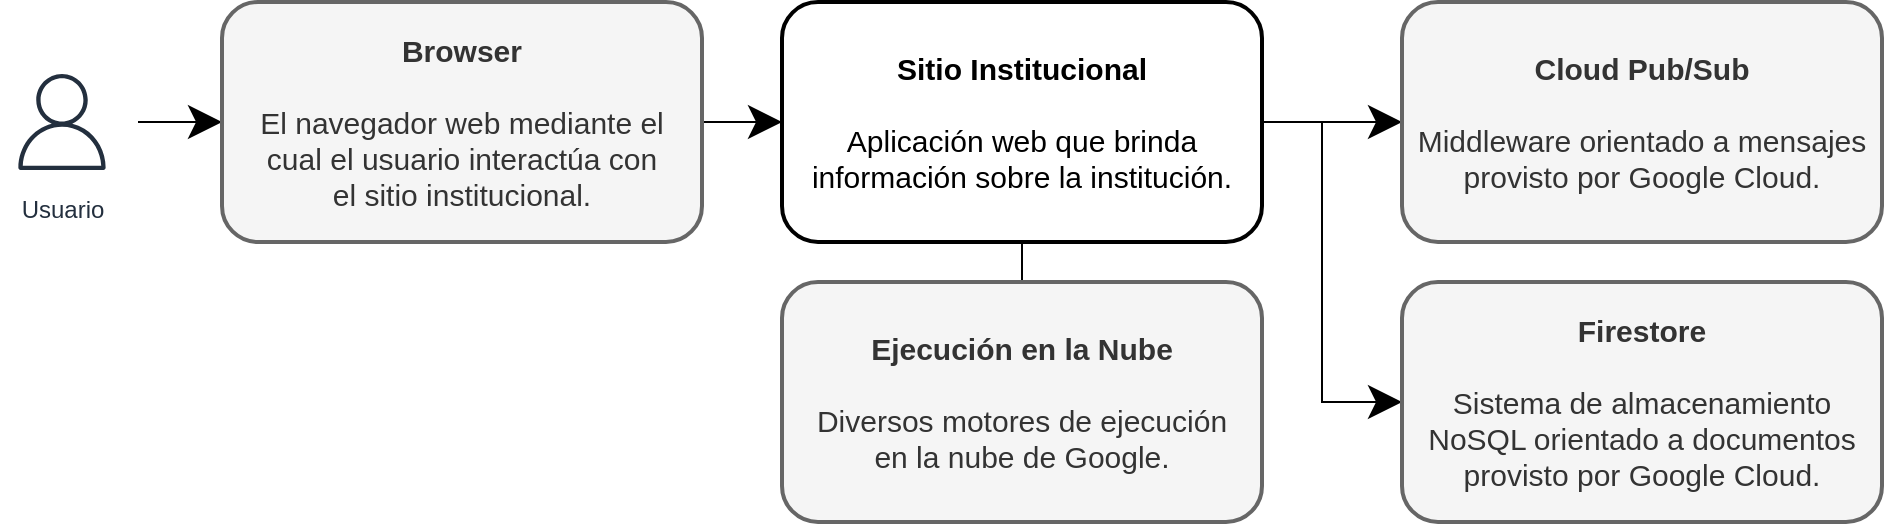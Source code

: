 <mxfile version="15.3.3" type="device" pages="11"><diagram id="S3z3Ii2kTRV_w4pbLmcH" name="Context"><mxGraphModel dx="1763" dy="527" grid="1" gridSize="10" guides="1" tooltips="1" connect="1" arrows="1" fold="1" page="1" pageScale="1" pageWidth="850" pageHeight="1100" math="0" shadow="0"><root><mxCell id="0"/><mxCell id="1" parent="0"/><mxCell id="Fbwja7H7K2vvtymah2bY-3" style="edgeStyle=none;rounded=0;orthogonalLoop=1;jettySize=auto;html=1;exitX=1;exitY=0.5;exitDx=0;exitDy=0;entryX=0;entryY=0.5;entryDx=0;entryDy=0;fontSize=14;startArrow=none;startFill=0;endArrow=classic;endFill=1;startSize=14;endSize=14;sourcePerimeterSpacing=8;targetPerimeterSpacing=8;" edge="1" parent="1" source="6b2aPVd9LZYdRciFo8zW-1" target="Fbwja7H7K2vvtymah2bY-1"><mxGeometry relative="1" as="geometry"><Array as="points"><mxPoint x="520" y="120"/><mxPoint x="520" y="260"/></Array></mxGeometry></mxCell><mxCell id="Fbwja7H7K2vvtymah2bY-4" style="edgeStyle=none;rounded=0;orthogonalLoop=1;jettySize=auto;html=1;exitX=1;exitY=0.5;exitDx=0;exitDy=0;entryX=0;entryY=0.5;entryDx=0;entryDy=0;fontSize=14;startArrow=none;startFill=0;endArrow=classic;endFill=1;startSize=14;endSize=14;sourcePerimeterSpacing=8;targetPerimeterSpacing=8;" edge="1" parent="1" source="6b2aPVd9LZYdRciFo8zW-1" target="Fbwja7H7K2vvtymah2bY-2"><mxGeometry relative="1" as="geometry"/></mxCell><mxCell id="Fbwja7H7K2vvtymah2bY-6" style="edgeStyle=none;rounded=0;orthogonalLoop=1;jettySize=auto;html=1;exitX=0.5;exitY=1;exitDx=0;exitDy=0;entryX=0.5;entryY=0;entryDx=0;entryDy=0;fontSize=14;startArrow=none;startFill=0;endArrow=none;endFill=0;startSize=14;endSize=14;sourcePerimeterSpacing=8;targetPerimeterSpacing=8;" edge="1" parent="1" source="6b2aPVd9LZYdRciFo8zW-1" target="Fbwja7H7K2vvtymah2bY-5"><mxGeometry relative="1" as="geometry"/></mxCell><mxCell id="6b2aPVd9LZYdRciFo8zW-1" value="&lt;b style=&quot;font-size: 15px&quot;&gt;Sitio Institucional&lt;/b&gt;&lt;br style=&quot;font-size: 15px&quot;&gt;&lt;br style=&quot;font-size: 15px&quot;&gt;Aplicación web que brinda&lt;br&gt;información sobre la&amp;nbsp;institución." style="rounded=1;whiteSpace=wrap;html=1;hachureGap=4;pointerEvents=0;strokeWidth=2;fontSize=15;" vertex="1" parent="1"><mxGeometry x="250" y="60" width="240" height="120" as="geometry"/></mxCell><mxCell id="Fbwja7H7K2vvtymah2bY-9" style="edgeStyle=none;rounded=0;orthogonalLoop=1;jettySize=auto;html=1;entryX=0;entryY=0.5;entryDx=0;entryDy=0;fontSize=14;startArrow=none;startFill=0;endArrow=classic;endFill=1;startSize=14;endSize=14;sourcePerimeterSpacing=8;targetPerimeterSpacing=8;" edge="1" parent="1" source="6b2aPVd9LZYdRciFo8zW-3" target="Fbwja7H7K2vvtymah2bY-7"><mxGeometry relative="1" as="geometry"/></mxCell><mxCell id="6b2aPVd9LZYdRciFo8zW-3" value="Usuario" style="sketch=0;outlineConnect=0;fontColor=#232F3E;gradientColor=none;strokeColor=#232F3E;fillColor=#ffffff;dashed=0;verticalLabelPosition=bottom;verticalAlign=top;align=center;html=1;fontSize=12;fontStyle=0;aspect=fixed;shape=mxgraph.aws4.resourceIcon;resIcon=mxgraph.aws4.user;hachureGap=4;pointerEvents=0;" vertex="1" parent="1"><mxGeometry x="-140" y="90" width="60" height="60" as="geometry"/></mxCell><mxCell id="Fbwja7H7K2vvtymah2bY-1" value="&lt;b&gt;Firestore&lt;/b&gt;&lt;br style=&quot;font-size: 15px&quot;&gt;&lt;br style=&quot;font-size: 15px&quot;&gt;Sistema de almacenamiento&lt;br&gt;NoSQL orientado a documentos&lt;br&gt;provisto por Google Cloud." style="rounded=1;whiteSpace=wrap;html=1;hachureGap=4;pointerEvents=0;strokeWidth=2;fontSize=15;fillColor=#f5f5f5;strokeColor=#666666;fontColor=#333333;" vertex="1" parent="1"><mxGeometry x="560" y="200" width="240" height="120" as="geometry"/></mxCell><mxCell id="Fbwja7H7K2vvtymah2bY-2" value="&lt;b&gt;Cloud Pub/Sub&lt;/b&gt;&lt;br style=&quot;font-size: 15px&quot;&gt;&lt;br style=&quot;font-size: 15px&quot;&gt;Middleware orientado a mensajes&lt;br&gt;provisto por Google Cloud." style="rounded=1;whiteSpace=wrap;html=1;hachureGap=4;pointerEvents=0;strokeWidth=2;fontSize=15;fillColor=#f5f5f5;strokeColor=#666666;fontColor=#333333;" vertex="1" parent="1"><mxGeometry x="560" y="60" width="240" height="120" as="geometry"/></mxCell><mxCell id="Fbwja7H7K2vvtymah2bY-5" value="&lt;b&gt;Ejecución en la Nube&lt;/b&gt;&lt;br&gt;&lt;br&gt;Diversos motores de ejecución&lt;br&gt;en la nube de Google." style="rounded=1;whiteSpace=wrap;html=1;hachureGap=4;pointerEvents=0;strokeWidth=2;fontSize=15;fillColor=#f5f5f5;strokeColor=#666666;fontColor=#333333;" vertex="1" parent="1"><mxGeometry x="250" y="200" width="240" height="120" as="geometry"/></mxCell><mxCell id="Fbwja7H7K2vvtymah2bY-8" style="edgeStyle=none;rounded=0;orthogonalLoop=1;jettySize=auto;html=1;exitX=1;exitY=0.5;exitDx=0;exitDy=0;entryX=0;entryY=0.5;entryDx=0;entryDy=0;fontSize=14;startArrow=none;startFill=0;endArrow=classic;endFill=1;startSize=14;endSize=14;sourcePerimeterSpacing=8;targetPerimeterSpacing=8;" edge="1" parent="1" source="Fbwja7H7K2vvtymah2bY-7" target="6b2aPVd9LZYdRciFo8zW-1"><mxGeometry relative="1" as="geometry"/></mxCell><mxCell id="Fbwja7H7K2vvtymah2bY-7" value="&lt;b&gt;Browser&lt;/b&gt;&lt;br style=&quot;font-size: 15px&quot;&gt;&lt;br style=&quot;font-size: 15px&quot;&gt;El navegador web mediante el&lt;br&gt;cual el usuario interactúa con&lt;br&gt;el sitio institucional." style="rounded=1;whiteSpace=wrap;html=1;hachureGap=4;pointerEvents=0;strokeWidth=2;fontSize=15;fillColor=#f5f5f5;strokeColor=#666666;fontColor=#333333;" vertex="1" parent="1"><mxGeometry x="-30" y="60" width="240" height="120" as="geometry"/></mxCell></root></mxGraphModel></diagram><diagram id="ViHhfToRjJNR4F-Yc8ap" name="Containers"><mxGraphModel dx="1304" dy="753" grid="1" gridSize="10" guides="1" tooltips="1" connect="1" arrows="1" fold="1" page="1" pageScale="1" pageWidth="850" pageHeight="1100" math="0" shadow="0"><root><mxCell id="IfEY_hcbS6nqxIElIx7r-0"/><mxCell id="IfEY_hcbS6nqxIElIx7r-1" parent="IfEY_hcbS6nqxIElIx7r-0"/><mxCell id="IfEY_hcbS6nqxIElIx7r-21" value="" style="rounded=0;whiteSpace=wrap;html=1;hachureGap=4;pointerEvents=0;fontSize=15;strokeWidth=2;" vertex="1" parent="IfEY_hcbS6nqxIElIx7r-1"><mxGeometry x="40" y="200" width="680" height="760" as="geometry"/></mxCell><mxCell id="IfEY_hcbS6nqxIElIx7r-2" value="&lt;b&gt;Cliente Web&lt;/b&gt;&lt;br&gt;&lt;br&gt;Cliente web que se ejecuta&amp;nbsp;en&amp;nbsp;el explorador web&amp;nbsp;del usuario." style="rounded=1;whiteSpace=wrap;html=1;hachureGap=4;pointerEvents=0;fontSize=15;strokeWidth=2;" vertex="1" parent="IfEY_hcbS6nqxIElIx7r-1"><mxGeometry x="540" y="60.5" width="180" height="120" as="geometry"/></mxCell><mxCell id="IfEY_hcbS6nqxIElIx7r-7" style="edgeStyle=none;rounded=0;orthogonalLoop=1;jettySize=auto;html=1;exitX=0.5;exitY=1;exitDx=0;exitDy=0;fontSize=15;startArrow=none;startFill=0;endArrow=classic;endFill=1;startSize=14;endSize=14;sourcePerimeterSpacing=8;targetPerimeterSpacing=8;entryX=0.5;entryY=0;entryDx=0;entryDy=0;" edge="1" parent="IfEY_hcbS6nqxIElIx7r-1" source="IfEY_hcbS6nqxIElIx7r-3" target="IfEY_hcbS6nqxIElIx7r-6"><mxGeometry relative="1" as="geometry"><mxPoint x="280" y="440" as="targetPoint"/><Array as="points"><mxPoint x="440" y="400"/><mxPoint x="300" y="400"/></Array></mxGeometry></mxCell><mxCell id="IfEY_hcbS6nqxIElIx7r-9" style="edgeStyle=none;rounded=0;orthogonalLoop=1;jettySize=auto;html=1;exitX=0.5;exitY=1;exitDx=0;exitDy=0;entryX=0.5;entryY=0;entryDx=0;entryDy=0;fontSize=15;startArrow=none;startFill=0;endArrow=classic;endFill=1;startSize=14;endSize=14;sourcePerimeterSpacing=8;targetPerimeterSpacing=8;" edge="1" parent="IfEY_hcbS6nqxIElIx7r-1" source="IfEY_hcbS6nqxIElIx7r-3" target="IfEY_hcbS6nqxIElIx7r-8"><mxGeometry relative="1" as="geometry"><Array as="points"><mxPoint x="440" y="400"/><mxPoint x="580" y="400"/></Array></mxGeometry></mxCell><mxCell id="IfEY_hcbS6nqxIElIx7r-3" value="&lt;b&gt;Servidor Web&lt;/b&gt;&lt;br&gt;&lt;br&gt;Programa que sirve el&lt;br&gt;contenido web del sitio." style="rounded=1;whiteSpace=wrap;html=1;hachureGap=4;pointerEvents=0;fontSize=15;strokeWidth=2;" vertex="1" parent="IfEY_hcbS6nqxIElIx7r-1"><mxGeometry x="340" y="240" width="200" height="120" as="geometry"/></mxCell><mxCell id="IfEY_hcbS6nqxIElIx7r-16" style="edgeStyle=none;rounded=0;orthogonalLoop=1;jettySize=auto;html=1;exitX=0.5;exitY=1;exitDx=0;exitDy=0;entryX=0.25;entryY=0;entryDx=0;entryDy=0;fontSize=15;startArrow=none;startFill=0;endArrow=classic;endFill=1;startSize=14;endSize=14;sourcePerimeterSpacing=8;targetPerimeterSpacing=8;" edge="1" parent="IfEY_hcbS6nqxIElIx7r-1" source="IfEY_hcbS6nqxIElIx7r-6" target="IfEY_hcbS6nqxIElIx7r-14"><mxGeometry relative="1" as="geometry"><Array as="points"><mxPoint x="300" y="760"/><mxPoint x="390" y="760"/></Array></mxGeometry></mxCell><mxCell id="IfEY_hcbS6nqxIElIx7r-6" value="&lt;b&gt;API de Consultas&lt;/b&gt;&lt;br&gt;&lt;br&gt;API para la consulta&lt;br&gt;de datos y estadísticas." style="rounded=1;whiteSpace=wrap;html=1;hachureGap=4;pointerEvents=0;fontSize=15;strokeWidth=2;" vertex="1" parent="IfEY_hcbS6nqxIElIx7r-1"><mxGeometry x="200" y="440" width="200" height="120" as="geometry"/></mxCell><mxCell id="IfEY_hcbS6nqxIElIx7r-11" style="edgeStyle=none;rounded=0;orthogonalLoop=1;jettySize=auto;html=1;exitX=0.5;exitY=1;exitDx=0;exitDy=0;entryX=0.5;entryY=0;entryDx=0;entryDy=0;fontSize=15;startArrow=classic;startFill=1;endArrow=classic;endFill=1;startSize=14;endSize=14;sourcePerimeterSpacing=8;targetPerimeterSpacing=8;" edge="1" parent="IfEY_hcbS6nqxIElIx7r-1" source="IfEY_hcbS6nqxIElIx7r-8" target="IfEY_hcbS6nqxIElIx7r-10"><mxGeometry relative="1" as="geometry"/></mxCell><mxCell id="IfEY_hcbS6nqxIElIx7r-8" value="&lt;b&gt;MOM&lt;/b&gt;&lt;br&gt;&lt;br&gt;Middleware&amp;nbsp;orientado a&amp;nbsp;mensajes para despachar tareas asincrónicas." style="rounded=1;whiteSpace=wrap;html=1;hachureGap=4;pointerEvents=0;fontSize=15;strokeWidth=2;fillColor=#f5f5f5;strokeColor=#666666;fontColor=#333333;" vertex="1" parent="IfEY_hcbS6nqxIElIx7r-1"><mxGeometry x="480" y="440" width="200" height="120" as="geometry"/></mxCell><mxCell id="IfEY_hcbS6nqxIElIx7r-15" style="edgeStyle=none;rounded=0;orthogonalLoop=1;jettySize=auto;html=1;exitX=0.5;exitY=1;exitDx=0;exitDy=0;entryX=0.75;entryY=0;entryDx=0;entryDy=0;fontSize=15;startArrow=none;startFill=0;endArrow=classic;endFill=1;startSize=14;endSize=14;sourcePerimeterSpacing=8;targetPerimeterSpacing=8;" edge="1" parent="IfEY_hcbS6nqxIElIx7r-1" source="IfEY_hcbS6nqxIElIx7r-10" target="IfEY_hcbS6nqxIElIx7r-14"><mxGeometry relative="1" as="geometry"><Array as="points"><mxPoint x="580" y="760"/><mxPoint x="490" y="760"/></Array></mxGeometry></mxCell><mxCell id="IfEY_hcbS6nqxIElIx7r-10" value="&lt;b&gt;Contador de Visitas&lt;/b&gt;&lt;br&gt;&lt;br&gt;Sistema que gestiona la&lt;br&gt;contabilidad de visitas&lt;br&gt;al sitio institucional." style="rounded=1;whiteSpace=wrap;html=1;hachureGap=4;pointerEvents=0;fontSize=15;strokeWidth=2;" vertex="1" parent="IfEY_hcbS6nqxIElIx7r-1"><mxGeometry x="480" y="610" width="200" height="120" as="geometry"/></mxCell><mxCell id="IfEY_hcbS6nqxIElIx7r-14" value="&lt;b&gt;Almacenamiento&lt;/b&gt;&lt;br&gt;&lt;br&gt;Sistema externo de almacenamiento&lt;br&gt;persistente de datos." style="rounded=1;whiteSpace=wrap;html=1;hachureGap=4;pointerEvents=0;fontSize=15;strokeWidth=2;fillColor=#f5f5f5;strokeColor=#666666;fontColor=#333333;" vertex="1" parent="IfEY_hcbS6nqxIElIx7r-1"><mxGeometry x="340" y="800" width="200" height="120" as="geometry"/></mxCell><mxCell id="IfEY_hcbS6nqxIElIx7r-18" style="edgeStyle=none;rounded=0;orthogonalLoop=1;jettySize=auto;html=1;exitX=1;exitY=0.5;exitDx=0;exitDy=0;entryX=0;entryY=0.5;entryDx=0;entryDy=0;fontSize=15;startArrow=none;startFill=0;endArrow=classic;endFill=1;startSize=14;endSize=14;sourcePerimeterSpacing=8;targetPerimeterSpacing=8;" edge="1" parent="IfEY_hcbS6nqxIElIx7r-1" source="IfEY_hcbS6nqxIElIx7r-17" target="IfEY_hcbS6nqxIElIx7r-14"><mxGeometry relative="1" as="geometry"/></mxCell><mxCell id="IfEY_hcbS6nqxIElIx7r-17" value="&lt;b&gt;Agregador&lt;/b&gt;&lt;br&gt;&lt;br&gt;Desnormalizador periódico&lt;br&gt;para agilizar la lectura." style="rounded=1;whiteSpace=wrap;html=1;hachureGap=4;pointerEvents=0;fontSize=15;strokeWidth=2;" vertex="1" parent="IfEY_hcbS6nqxIElIx7r-1"><mxGeometry x="80" y="800" width="200" height="120" as="geometry"/></mxCell><mxCell id="IfEY_hcbS6nqxIElIx7r-20" style="edgeStyle=none;rounded=0;orthogonalLoop=1;jettySize=auto;html=1;entryX=0;entryY=0.5;entryDx=0;entryDy=0;fontSize=15;startArrow=none;startFill=0;endArrow=classic;endFill=1;startSize=14;endSize=14;sourcePerimeterSpacing=8;targetPerimeterSpacing=8;" edge="1" parent="IfEY_hcbS6nqxIElIx7r-1" source="IfEY_hcbS6nqxIElIx7r-30" target="IfEY_hcbS6nqxIElIx7r-2"><mxGeometry relative="1" as="geometry"/></mxCell><mxCell id="IfEY_hcbS6nqxIElIx7r-19" value="" style="sketch=0;outlineConnect=0;fontColor=#232F3E;gradientColor=none;fillColor=#232F3E;strokeColor=none;dashed=0;verticalLabelPosition=bottom;verticalAlign=top;align=center;html=1;fontSize=12;fontStyle=0;aspect=fixed;pointerEvents=1;shape=mxgraph.aws4.user;hachureGap=4;" vertex="1" parent="IfEY_hcbS6nqxIElIx7r-1"><mxGeometry x="280" y="82" width="78" height="78" as="geometry"/></mxCell><mxCell id="PhWAoJEbTjNpO87GLtpE-0" value="" style="edgeStyle=none;rounded=0;orthogonalLoop=1;jettySize=auto;html=1;fontSize=14;startArrow=none;startFill=0;endArrow=classic;endFill=1;startSize=14;endSize=14;sourcePerimeterSpacing=8;targetPerimeterSpacing=8;" edge="1" parent="IfEY_hcbS6nqxIElIx7r-1" source="IfEY_hcbS6nqxIElIx7r-30" target="IfEY_hcbS6nqxIElIx7r-3"><mxGeometry relative="1" as="geometry"/></mxCell><mxCell id="IfEY_hcbS6nqxIElIx7r-30" value="" style="sketch=0;pointerEvents=1;shadow=0;dashed=0;html=1;strokeColor=none;fillColor=#434445;aspect=fixed;labelPosition=center;verticalLabelPosition=bottom;verticalAlign=top;align=center;outlineConnect=0;shape=mxgraph.vvd.web_browser;hachureGap=4;fontSize=15;" vertex="1" parent="IfEY_hcbS6nqxIElIx7r-1"><mxGeometry x="384.36" y="81" width="111.27" height="79" as="geometry"/></mxCell></root></mxGraphModel></diagram><diagram id="SZ15Kzyd2Edygf3OTr3T" name="Robustness"><mxGraphModel dx="1763" dy="527" grid="1" gridSize="10" guides="1" tooltips="1" connect="1" arrows="1" fold="1" page="1" pageScale="1" pageWidth="850" pageHeight="1100" math="0" shadow="0"><root><mxCell id="VxzjMXuvfDxACgj-o_L8-0"/><mxCell id="VxzjMXuvfDxACgj-o_L8-1" parent="VxzjMXuvfDxACgj-o_L8-0"/><mxCell id="VxzjMXuvfDxACgj-o_L8-75" value="" style="rounded=0;whiteSpace=wrap;html=1;hachureGap=4;pointerEvents=0;fontSize=13;strokeColor=#999999;strokeWidth=2;fillColor=default;align=center;" vertex="1" parent="VxzjMXuvfDxACgj-o_L8-1"><mxGeometry x="710" y="50" width="200" height="490" as="geometry"/></mxCell><mxCell id="VxzjMXuvfDxACgj-o_L8-26" value="" style="ellipse;shape=umlEntity;whiteSpace=wrap;html=1;hachureGap=4;pointerEvents=0;fontSize=15;strokeWidth=2;align=center;" vertex="1" parent="VxzjMXuvfDxACgj-o_L8-1"><mxGeometry x="790" y="80" width="80" height="80" as="geometry"/></mxCell><mxCell id="VxzjMXuvfDxACgj-o_L8-25" value="" style="ellipse;shape=umlEntity;whiteSpace=wrap;html=1;hachureGap=4;pointerEvents=0;fontSize=15;strokeWidth=2;align=center;" vertex="1" parent="VxzjMXuvfDxACgj-o_L8-1"><mxGeometry x="780" y="80" width="80" height="80" as="geometry"/></mxCell><mxCell id="VxzjMXuvfDxACgj-o_L8-16" style="edgeStyle=none;rounded=0;orthogonalLoop=1;jettySize=auto;html=1;entryX=0.014;entryY=0.4;entryDx=0;entryDy=0;entryPerimeter=0;fontSize=15;startArrow=none;startFill=0;endArrow=classic;endFill=1;startSize=14;endSize=14;sourcePerimeterSpacing=8;targetPerimeterSpacing=8;exitX=1;exitY=0.738;exitDx=0;exitDy=0;exitPerimeter=0;" edge="1" parent="VxzjMXuvfDxACgj-o_L8-1" source="VxzjMXuvfDxACgj-o_L8-5" target="VxzjMXuvfDxACgj-o_L8-9"><mxGeometry relative="1" as="geometry"><Array as="points"><mxPoint x="400" y="259"/><mxPoint x="400" y="312"/></Array></mxGeometry></mxCell><mxCell id="VxzjMXuvfDxACgj-o_L8-53" value="HTTP" style="edgeLabel;html=1;align=center;verticalAlign=middle;resizable=0;points=[];fontSize=13;" vertex="1" connectable="0" parent="VxzjMXuvfDxACgj-o_L8-16"><mxGeometry x="-0.317" y="-2" relative="1" as="geometry"><mxPoint x="12" y="53" as="offset"/></mxGeometry></mxCell><mxCell id="VxzjMXuvfDxACgj-o_L8-17" style="edgeStyle=none;rounded=0;orthogonalLoop=1;jettySize=auto;html=1;entryX=0;entryY=0.5;entryDx=0;entryDy=0;entryPerimeter=0;fontSize=15;startArrow=none;startFill=0;endArrow=classic;endFill=1;startSize=14;endSize=14;sourcePerimeterSpacing=8;targetPerimeterSpacing=8;exitX=1;exitY=0.375;exitDx=0;exitDy=0;exitPerimeter=0;" edge="1" parent="VxzjMXuvfDxACgj-o_L8-1" source="VxzjMXuvfDxACgj-o_L8-5" target="VxzjMXuvfDxACgj-o_L8-10"><mxGeometry relative="1" as="geometry"><mxPoint x="380" y="230" as="sourcePoint"/><Array as="points"><mxPoint x="400" y="230"/><mxPoint x="400" y="160"/></Array></mxGeometry></mxCell><mxCell id="VxzjMXuvfDxACgj-o_L8-5" value="" style="ellipse;shape=umlControl;whiteSpace=wrap;html=1;hachureGap=4;pointerEvents=0;fontSize=15;strokeWidth=2;" vertex="1" parent="VxzjMXuvfDxACgj-o_L8-1"><mxGeometry x="300" y="200" width="70" height="80" as="geometry"/></mxCell><mxCell id="VxzjMXuvfDxACgj-o_L8-15" value="HTTP" style="edgeStyle=none;rounded=0;orthogonalLoop=1;jettySize=auto;html=1;entryX=-0.029;entryY=0.5;entryDx=0;entryDy=0;entryPerimeter=0;fontSize=13;startArrow=none;startFill=0;endArrow=classic;endFill=1;startSize=14;endSize=14;sourcePerimeterSpacing=8;targetPerimeterSpacing=8;" edge="1" parent="VxzjMXuvfDxACgj-o_L8-1" source="VxzjMXuvfDxACgj-o_L8-2" target="VxzjMXuvfDxACgj-o_L8-3"><mxGeometry x="-0.236" y="10" relative="1" as="geometry"><mxPoint as="offset"/></mxGeometry></mxCell><mxCell id="VxzjMXuvfDxACgj-o_L8-22" style="edgeStyle=none;rounded=0;orthogonalLoop=1;jettySize=auto;html=1;entryX=0.5;entryY=0;entryDx=0;entryDy=0;fontSize=15;startArrow=none;startFill=0;endArrow=classic;endFill=1;startSize=14;endSize=14;sourcePerimeterSpacing=8;targetPerimeterSpacing=8;" edge="1" parent="VxzjMXuvfDxACgj-o_L8-1" source="VxzjMXuvfDxACgj-o_L8-2" target="VxzjMXuvfDxACgj-o_L8-21"><mxGeometry relative="1" as="geometry"/></mxCell><mxCell id="VxzjMXuvfDxACgj-o_L8-2" value="Cliente&lt;br&gt;Web" style="ellipse;shape=umlControl;whiteSpace=wrap;html=1;hachureGap=4;pointerEvents=0;fontSize=15;strokeWidth=2;" vertex="1" parent="VxzjMXuvfDxACgj-o_L8-1"><mxGeometry x="130" y="200" width="70" height="80" as="geometry"/></mxCell><mxCell id="VxzjMXuvfDxACgj-o_L8-4" value="" style="ellipse;shape=umlControl;whiteSpace=wrap;html=1;hachureGap=4;pointerEvents=0;fontSize=15;strokeWidth=2;" vertex="1" parent="VxzjMXuvfDxACgj-o_L8-1"><mxGeometry x="290" y="200" width="70" height="80" as="geometry"/></mxCell><mxCell id="VxzjMXuvfDxACgj-o_L8-20" style="edgeStyle=none;rounded=0;orthogonalLoop=1;jettySize=auto;html=1;entryX=0.5;entryY=0;entryDx=0;entryDy=0;fontSize=15;startArrow=none;startFill=0;endArrow=classic;endFill=1;startSize=14;endSize=14;sourcePerimeterSpacing=8;targetPerimeterSpacing=8;dashed=1;" edge="1" parent="VxzjMXuvfDxACgj-o_L8-1" source="VxzjMXuvfDxACgj-o_L8-3" target="VxzjMXuvfDxACgj-o_L8-18"><mxGeometry relative="1" as="geometry"/></mxCell><mxCell id="VxzjMXuvfDxACgj-o_L8-3" value="Sitio&lt;br style=&quot;font-size: 15px;&quot;&gt;Web" style="ellipse;shape=umlControl;whiteSpace=wrap;html=1;hachureGap=4;pointerEvents=0;fontSize=15;strokeWidth=2;" vertex="1" parent="VxzjMXuvfDxACgj-o_L8-1"><mxGeometry x="280" y="200" width="70" height="80" as="geometry"/></mxCell><mxCell id="VxzjMXuvfDxACgj-o_L8-7" value="" style="ellipse;shape=umlControl;whiteSpace=wrap;html=1;hachureGap=4;pointerEvents=0;fontSize=15;strokeWidth=2;" vertex="1" parent="VxzjMXuvfDxACgj-o_L8-1"><mxGeometry x="470" y="280" width="70" height="80" as="geometry"/></mxCell><mxCell id="VxzjMXuvfDxACgj-o_L8-8" value="" style="ellipse;shape=umlControl;whiteSpace=wrap;html=1;hachureGap=4;pointerEvents=0;fontSize=15;strokeWidth=2;" vertex="1" parent="VxzjMXuvfDxACgj-o_L8-1"><mxGeometry x="460" y="280" width="70" height="80" as="geometry"/></mxCell><mxCell id="VxzjMXuvfDxACgj-o_L8-52" style="edgeStyle=none;rounded=0;orthogonalLoop=1;jettySize=auto;html=1;entryX=0;entryY=0.5;entryDx=0;entryDy=0;fontSize=13;startArrow=none;startFill=0;endArrow=classic;endFill=1;startSize=14;endSize=14;sourcePerimeterSpacing=8;targetPerimeterSpacing=8;dashed=1;" edge="1" parent="VxzjMXuvfDxACgj-o_L8-1" source="VxzjMXuvfDxACgj-o_L8-9" target="VxzjMXuvfDxACgj-o_L8-36"><mxGeometry relative="1" as="geometry"><Array as="points"><mxPoint x="485" y="480"/></Array></mxGeometry></mxCell><mxCell id="VxzjMXuvfDxACgj-o_L8-9" value="API" style="ellipse;shape=umlControl;whiteSpace=wrap;html=1;hachureGap=4;pointerEvents=0;fontSize=15;strokeWidth=2;" vertex="1" parent="VxzjMXuvfDxACgj-o_L8-1"><mxGeometry x="450" y="280" width="70" height="80" as="geometry"/></mxCell><mxCell id="VxzjMXuvfDxACgj-o_L8-37" style="edgeStyle=none;rounded=0;orthogonalLoop=1;jettySize=auto;html=1;entryX=0;entryY=0.5;entryDx=0;entryDy=0;entryPerimeter=0;fontSize=15;startArrow=none;startFill=0;endArrow=classic;endFill=1;startSize=14;endSize=14;sourcePerimeterSpacing=8;targetPerimeterSpacing=8;" edge="1" parent="VxzjMXuvfDxACgj-o_L8-1" source="VxzjMXuvfDxACgj-o_L8-10" target="VxzjMXuvfDxACgj-o_L8-13"><mxGeometry relative="1" as="geometry"><Array as="points"/></mxGeometry></mxCell><mxCell id="VxzjMXuvfDxACgj-o_L8-10" value="Visitas" style="strokeWidth=2;html=1;shape=mxgraph.flowchart.direct_data;whiteSpace=wrap;hachureGap=4;pointerEvents=0;fontSize=15;align=center;" vertex="1" parent="VxzjMXuvfDxACgj-o_L8-1"><mxGeometry x="440" y="140" width="100" height="40" as="geometry"/></mxCell><mxCell id="VxzjMXuvfDxACgj-o_L8-38" style="edgeStyle=none;rounded=0;orthogonalLoop=1;jettySize=auto;html=1;entryX=0;entryY=0.5;entryDx=0;entryDy=0;fontSize=15;startArrow=none;startFill=0;endArrow=classic;endFill=1;startSize=14;endSize=14;sourcePerimeterSpacing=8;targetPerimeterSpacing=8;" edge="1" parent="VxzjMXuvfDxACgj-o_L8-1" source="VxzjMXuvfDxACgj-o_L8-11" target="VxzjMXuvfDxACgj-o_L8-23"><mxGeometry relative="1" as="geometry"><Array as="points"><mxPoint x="730" y="160"/><mxPoint x="730" y="120"/></Array></mxGeometry></mxCell><mxCell id="VxzjMXuvfDxACgj-o_L8-39" style="edgeStyle=none;rounded=0;orthogonalLoop=1;jettySize=auto;html=1;entryX=0;entryY=0.5;entryDx=0;entryDy=0;fontSize=15;startArrow=none;startFill=0;endArrow=classic;endFill=1;startSize=14;endSize=14;sourcePerimeterSpacing=8;targetPerimeterSpacing=8;" edge="1" parent="VxzjMXuvfDxACgj-o_L8-1" source="VxzjMXuvfDxACgj-o_L8-11" target="VxzjMXuvfDxACgj-o_L8-29"><mxGeometry relative="1" as="geometry"><Array as="points"><mxPoint x="730" y="160"/><mxPoint x="730" y="210"/></Array></mxGeometry></mxCell><mxCell id="VxzjMXuvfDxACgj-o_L8-40" style="edgeStyle=none;rounded=0;orthogonalLoop=1;jettySize=auto;html=1;entryX=0;entryY=0.5;entryDx=0;entryDy=0;fontSize=15;startArrow=none;startFill=0;endArrow=classic;endFill=1;startSize=14;endSize=14;sourcePerimeterSpacing=8;targetPerimeterSpacing=8;" edge="1" parent="VxzjMXuvfDxACgj-o_L8-1" source="VxzjMXuvfDxACgj-o_L8-11" target="VxzjMXuvfDxACgj-o_L8-32"><mxGeometry relative="1" as="geometry"><Array as="points"><mxPoint x="730" y="160"/><mxPoint x="730" y="300"/></Array></mxGeometry></mxCell><mxCell id="VxzjMXuvfDxACgj-o_L8-41" style="edgeStyle=none;rounded=0;orthogonalLoop=1;jettySize=auto;html=1;entryX=0;entryY=0.5;entryDx=0;entryDy=0;fontSize=15;startArrow=none;startFill=0;endArrow=classic;endFill=1;startSize=14;endSize=14;sourcePerimeterSpacing=8;targetPerimeterSpacing=8;" edge="1" parent="VxzjMXuvfDxACgj-o_L8-1" source="VxzjMXuvfDxACgj-o_L8-11" target="VxzjMXuvfDxACgj-o_L8-35"><mxGeometry relative="1" as="geometry"><Array as="points"><mxPoint x="730" y="160"/><mxPoint x="730" y="390"/></Array></mxGeometry></mxCell><mxCell id="VxzjMXuvfDxACgj-o_L8-11" value="" style="ellipse;shape=umlControl;whiteSpace=wrap;html=1;hachureGap=4;pointerEvents=0;fontSize=15;strokeWidth=2;" vertex="1" parent="VxzjMXuvfDxACgj-o_L8-1"><mxGeometry x="600" y="120" width="70" height="80" as="geometry"/></mxCell><mxCell id="VxzjMXuvfDxACgj-o_L8-12" value="" style="ellipse;shape=umlControl;whiteSpace=wrap;html=1;hachureGap=4;pointerEvents=0;fontSize=15;strokeWidth=2;" vertex="1" parent="VxzjMXuvfDxACgj-o_L8-1"><mxGeometry x="590" y="120" width="70" height="80" as="geometry"/></mxCell><mxCell id="VxzjMXuvfDxACgj-o_L8-13" value="Contador&lt;br style=&quot;font-size: 13px;&quot;&gt;Visitas" style="ellipse;shape=umlControl;whiteSpace=wrap;html=1;hachureGap=4;pointerEvents=0;fontSize=13;strokeWidth=2;" vertex="1" parent="VxzjMXuvfDxACgj-o_L8-1"><mxGeometry x="580" y="120" width="70" height="80" as="geometry"/></mxCell><mxCell id="VxzjMXuvfDxACgj-o_L8-18" value="Contenido&lt;br&gt;Web" style="ellipse;shape=umlEntity;whiteSpace=wrap;html=1;hachureGap=4;pointerEvents=0;fontSize=15;strokeWidth=2;align=center;" vertex="1" parent="VxzjMXuvfDxACgj-o_L8-1"><mxGeometry x="275" y="320" width="80" height="80" as="geometry"/></mxCell><mxCell id="VxzjMXuvfDxACgj-o_L8-21" value="Caché de&lt;br&gt;Visitas" style="ellipse;shape=umlEntity;whiteSpace=wrap;html=1;hachureGap=4;pointerEvents=0;fontSize=15;strokeWidth=2;align=center;" vertex="1" parent="VxzjMXuvfDxACgj-o_L8-1"><mxGeometry x="125" y="320" width="80" height="80" as="geometry"/></mxCell><mxCell id="VxzjMXuvfDxACgj-o_L8-23" value="Contador&lt;br&gt;Path #1" style="ellipse;shape=umlEntity;whiteSpace=wrap;html=1;hachureGap=4;pointerEvents=0;fontSize=15;strokeWidth=2;align=center;" vertex="1" parent="VxzjMXuvfDxACgj-o_L8-1"><mxGeometry x="770" y="80" width="80" height="80" as="geometry"/></mxCell><mxCell id="VxzjMXuvfDxACgj-o_L8-27" value="" style="ellipse;shape=umlEntity;whiteSpace=wrap;html=1;hachureGap=4;pointerEvents=0;fontSize=15;strokeWidth=2;align=center;" vertex="1" parent="VxzjMXuvfDxACgj-o_L8-1"><mxGeometry x="790" y="170" width="80" height="80" as="geometry"/></mxCell><mxCell id="VxzjMXuvfDxACgj-o_L8-28" value="" style="ellipse;shape=umlEntity;whiteSpace=wrap;html=1;hachureGap=4;pointerEvents=0;fontSize=15;strokeWidth=2;align=center;" vertex="1" parent="VxzjMXuvfDxACgj-o_L8-1"><mxGeometry x="780" y="170" width="80" height="80" as="geometry"/></mxCell><mxCell id="VxzjMXuvfDxACgj-o_L8-29" value="Contador&lt;br&gt;Path #2" style="ellipse;shape=umlEntity;whiteSpace=wrap;html=1;hachureGap=4;pointerEvents=0;fontSize=15;strokeWidth=2;align=center;" vertex="1" parent="VxzjMXuvfDxACgj-o_L8-1"><mxGeometry x="770" y="170" width="80" height="80" as="geometry"/></mxCell><mxCell id="VxzjMXuvfDxACgj-o_L8-30" value="" style="ellipse;shape=umlEntity;whiteSpace=wrap;html=1;hachureGap=4;pointerEvents=0;fontSize=15;strokeWidth=2;align=center;" vertex="1" parent="VxzjMXuvfDxACgj-o_L8-1"><mxGeometry x="790" y="260" width="80" height="80" as="geometry"/></mxCell><mxCell id="VxzjMXuvfDxACgj-o_L8-31" value="" style="ellipse;shape=umlEntity;whiteSpace=wrap;html=1;hachureGap=4;pointerEvents=0;fontSize=15;strokeWidth=2;align=center;" vertex="1" parent="VxzjMXuvfDxACgj-o_L8-1"><mxGeometry x="780" y="260" width="80" height="80" as="geometry"/></mxCell><mxCell id="VxzjMXuvfDxACgj-o_L8-32" value="..." style="ellipse;shape=umlEntity;whiteSpace=wrap;html=1;hachureGap=4;pointerEvents=0;fontSize=15;strokeWidth=2;align=center;" vertex="1" parent="VxzjMXuvfDxACgj-o_L8-1"><mxGeometry x="770" y="260" width="80" height="80" as="geometry"/></mxCell><mxCell id="VxzjMXuvfDxACgj-o_L8-33" value="" style="ellipse;shape=umlEntity;whiteSpace=wrap;html=1;hachureGap=4;pointerEvents=0;fontSize=15;strokeWidth=2;align=center;" vertex="1" parent="VxzjMXuvfDxACgj-o_L8-1"><mxGeometry x="790" y="350" width="80" height="80" as="geometry"/></mxCell><mxCell id="VxzjMXuvfDxACgj-o_L8-34" value="" style="ellipse;shape=umlEntity;whiteSpace=wrap;html=1;hachureGap=4;pointerEvents=0;fontSize=15;strokeWidth=2;align=center;" vertex="1" parent="VxzjMXuvfDxACgj-o_L8-1"><mxGeometry x="780" y="350" width="80" height="80" as="geometry"/></mxCell><mxCell id="VxzjMXuvfDxACgj-o_L8-35" value="Contador&lt;br&gt;Path N" style="ellipse;shape=umlEntity;whiteSpace=wrap;html=1;hachureGap=4;pointerEvents=0;fontSize=15;strokeWidth=2;align=center;" vertex="1" parent="VxzjMXuvfDxACgj-o_L8-1"><mxGeometry x="770" y="350" width="80" height="80" as="geometry"/></mxCell><mxCell id="VxzjMXuvfDxACgj-o_L8-36" value="Visitas&lt;br&gt;Totales" style="ellipse;shape=umlEntity;whiteSpace=wrap;html=1;hachureGap=4;pointerEvents=0;fontSize=15;strokeWidth=2;align=center;" vertex="1" parent="VxzjMXuvfDxACgj-o_L8-1"><mxGeometry x="770" y="440" width="80" height="80" as="geometry"/></mxCell><mxCell id="VxzjMXuvfDxACgj-o_L8-46" style="edgeStyle=none;rounded=0;orthogonalLoop=1;jettySize=auto;html=1;fontSize=13;startArrow=none;startFill=0;endArrow=classic;endFill=1;startSize=14;endSize=14;sourcePerimeterSpacing=8;targetPerimeterSpacing=8;dashed=1;" edge="1" parent="VxzjMXuvfDxACgj-o_L8-1" source="VxzjMXuvfDxACgj-o_L8-43"><mxGeometry relative="1" as="geometry"><mxPoint x="770" y="140" as="targetPoint"/><Array as="points"><mxPoint x="740" y="320"/><mxPoint x="740" y="140"/></Array></mxGeometry></mxCell><mxCell id="VxzjMXuvfDxACgj-o_L8-47" style="edgeStyle=none;rounded=0;orthogonalLoop=1;jettySize=auto;html=1;dashed=1;fontSize=13;startArrow=none;startFill=0;endArrow=classic;endFill=1;startSize=14;endSize=14;sourcePerimeterSpacing=8;targetPerimeterSpacing=8;" edge="1" parent="VxzjMXuvfDxACgj-o_L8-1" source="VxzjMXuvfDxACgj-o_L8-43"><mxGeometry relative="1" as="geometry"><mxPoint x="768" y="230" as="targetPoint"/><Array as="points"><mxPoint x="740" y="320"/><mxPoint x="740" y="230"/></Array></mxGeometry></mxCell><mxCell id="VxzjMXuvfDxACgj-o_L8-49" style="edgeStyle=none;rounded=0;orthogonalLoop=1;jettySize=auto;html=1;entryX=0;entryY=0.75;entryDx=0;entryDy=0;entryPerimeter=0;dashed=1;fontSize=13;startArrow=none;startFill=0;endArrow=classic;endFill=1;startSize=14;endSize=14;sourcePerimeterSpacing=8;targetPerimeterSpacing=8;" edge="1" parent="VxzjMXuvfDxACgj-o_L8-1" source="VxzjMXuvfDxACgj-o_L8-43" target="VxzjMXuvfDxACgj-o_L8-32"><mxGeometry relative="1" as="geometry"/></mxCell><mxCell id="VxzjMXuvfDxACgj-o_L8-50" style="edgeStyle=none;rounded=0;orthogonalLoop=1;jettySize=auto;html=1;dashed=1;fontSize=13;startArrow=none;startFill=0;endArrow=classic;endFill=1;startSize=14;endSize=14;sourcePerimeterSpacing=8;targetPerimeterSpacing=8;" edge="1" parent="VxzjMXuvfDxACgj-o_L8-1" source="VxzjMXuvfDxACgj-o_L8-43"><mxGeometry relative="1" as="geometry"><mxPoint x="770" y="410" as="targetPoint"/><Array as="points"><mxPoint x="740" y="320"/><mxPoint x="740" y="410"/></Array></mxGeometry></mxCell><mxCell id="VxzjMXuvfDxACgj-o_L8-51" style="edgeStyle=none;rounded=0;orthogonalLoop=1;jettySize=auto;html=1;fontSize=13;startArrow=none;startFill=0;endArrow=classic;endFill=1;startSize=14;endSize=14;sourcePerimeterSpacing=8;targetPerimeterSpacing=8;" edge="1" parent="VxzjMXuvfDxACgj-o_L8-1" source="VxzjMXuvfDxACgj-o_L8-43"><mxGeometry relative="1" as="geometry"><mxPoint x="770" y="460" as="targetPoint"/><Array as="points"><mxPoint x="615" y="460"/></Array></mxGeometry></mxCell><mxCell id="VxzjMXuvfDxACgj-o_L8-43" value="Agregador" style="ellipse;shape=umlControl;whiteSpace=wrap;html=1;hachureGap=4;pointerEvents=0;fontSize=13;strokeWidth=2;" vertex="1" parent="VxzjMXuvfDxACgj-o_L8-1"><mxGeometry x="580" y="280" width="70" height="80" as="geometry"/></mxCell><mxCell id="lveAUuv-cF_lnzbIz-0u-2" style="edgeStyle=none;rounded=0;orthogonalLoop=1;jettySize=auto;html=1;entryX=0;entryY=0.5;entryDx=0;entryDy=0;entryPerimeter=0;fontSize=15;startArrow=none;startFill=0;endArrow=classic;endFill=1;startSize=14;endSize=14;sourcePerimeterSpacing=8;targetPerimeterSpacing=8;" edge="1" parent="VxzjMXuvfDxACgj-o_L8-1" source="lveAUuv-cF_lnzbIz-0u-0" target="VxzjMXuvfDxACgj-o_L8-2"><mxGeometry relative="1" as="geometry"/></mxCell><mxCell id="lveAUuv-cF_lnzbIz-0u-0" value="Browser&lt;br&gt;UI" style="shape=umlBoundary;whiteSpace=wrap;html=1;hachureGap=4;pointerEvents=0;fontSize=15;strokeColor=#000000;strokeWidth=2;fillColor=default;align=center;opacity=75;" vertex="1" parent="VxzjMXuvfDxACgj-o_L8-1"><mxGeometry x="-20" y="200" width="100" height="80" as="geometry"/></mxCell></root></mxGraphModel></diagram><diagram id="_g8w9ch6PJWe4pS7B7JL" name="Deployment"><mxGraphModel dx="913" dy="527" grid="1" gridSize="10" guides="1" tooltips="1" connect="1" arrows="1" fold="1" page="1" pageScale="1" pageWidth="850" pageHeight="1100" math="0" shadow="0"><root><mxCell id="Wk92yf9Euvi1uPMlzDhT-0"/><mxCell id="Wk92yf9Euvi1uPMlzDhT-1" parent="Wk92yf9Euvi1uPMlzDhT-0"/><mxCell id="Wk92yf9Euvi1uPMlzDhT-21" value="" style="rounded=0;whiteSpace=wrap;html=1;hachureGap=4;pointerEvents=0;fontSize=15;strokeColor=#000000;strokeWidth=1;fillColor=default;align=center;verticalAlign=middle;" vertex="1" parent="Wk92yf9Euvi1uPMlzDhT-1"><mxGeometry x="820" y="125" width="160" height="155" as="geometry"/></mxCell><mxCell id="Wk92yf9Euvi1uPMlzDhT-14" style="edgeStyle=none;rounded=0;orthogonalLoop=1;jettySize=auto;html=1;entryX=0;entryY=0.5;entryDx=0;entryDy=0;fontSize=15;startArrow=none;startFill=0;endArrow=classic;endFill=1;startSize=14;endSize=14;sourcePerimeterSpacing=8;targetPerimeterSpacing=8;" edge="1" parent="Wk92yf9Euvi1uPMlzDhT-1" source="Wk92yf9Euvi1uPMlzDhT-2" target="Wk92yf9Euvi1uPMlzDhT-8"><mxGeometry relative="1" as="geometry"><Array as="points"><mxPoint x="310" y="244"/></Array></mxGeometry></mxCell><mxCell id="Wk92yf9Euvi1uPMlzDhT-18" style="edgeStyle=none;rounded=0;orthogonalLoop=1;jettySize=auto;html=1;exitX=1;exitY=0.5;exitDx=0;exitDy=0;entryX=0;entryY=0.5;entryDx=0;entryDy=0;fontSize=15;startArrow=none;startFill=0;endArrow=classic;endFill=1;startSize=14;endSize=14;sourcePerimeterSpacing=8;targetPerimeterSpacing=8;" edge="1" parent="Wk92yf9Euvi1uPMlzDhT-1" source="Wk92yf9Euvi1uPMlzDhT-2" target="Wk92yf9Euvi1uPMlzDhT-10"><mxGeometry relative="1" as="geometry"/></mxCell><mxCell id="Wk92yf9Euvi1uPMlzDhT-2" value="" style="shape=mxgraph.gcp2.doubleRect;shadow=1;strokeWidth=1;hachureGap=4;pointerEvents=0;fontSize=15;align=center;" vertex="1" parent="Wk92yf9Euvi1uPMlzDhT-1"><mxGeometry x="230" y="121" width="160" height="68" as="geometry"/></mxCell><mxCell id="Wk92yf9Euvi1uPMlzDhT-3" value="&lt;font color=&quot;#000000&quot;&gt;&lt;span&gt;Website&lt;/span&gt;&lt;/font&gt;&lt;br&gt;Cloud Run" style="sketch=0;dashed=0;connectable=0;html=1;fillColor=#5184F3;strokeColor=none;shape=mxgraph.gcp2.hexIcon;prIcon=cloud_run;part=1;labelPosition=right;verticalLabelPosition=middle;align=left;verticalAlign=middle;spacingLeft=5;fontColor=#999999;fontSize=12;" vertex="1" parent="Wk92yf9Euvi1uPMlzDhT-2"><mxGeometry y="0.5" width="44" height="39" relative="1" as="geometry"><mxPoint x="5" y="-19.5" as="offset"/></mxGeometry></mxCell><mxCell id="Wk92yf9Euvi1uPMlzDhT-26" style="edgeStyle=none;rounded=0;orthogonalLoop=1;jettySize=auto;html=1;exitX=1;exitY=0.5;exitDx=0;exitDy=0;entryX=0;entryY=0.5;entryDx=0;entryDy=0;fontSize=15;startArrow=none;startFill=0;endArrow=classic;endFill=1;startSize=14;endSize=14;sourcePerimeterSpacing=8;targetPerimeterSpacing=8;" edge="1" parent="Wk92yf9Euvi1uPMlzDhT-1" source="Wk92yf9Euvi1uPMlzDhT-4" target="Wk92yf9Euvi1uPMlzDhT-21"><mxGeometry relative="1" as="geometry"><Array as="points"><mxPoint x="790" y="155"/><mxPoint x="790" y="203"/></Array></mxGeometry></mxCell><mxCell id="Wk92yf9Euvi1uPMlzDhT-4" value="" style="shape=mxgraph.gcp2.doubleRect;shadow=1;strokeWidth=1;hachureGap=4;pointerEvents=0;fontSize=15;align=center;" vertex="1" parent="Wk92yf9Euvi1uPMlzDhT-1"><mxGeometry x="610" y="121" width="158" height="68" as="geometry"/></mxCell><mxCell id="Wk92yf9Euvi1uPMlzDhT-5" value="&lt;font color=&quot;#000000&quot;&gt;Visit Counter&lt;/font&gt;&lt;br&gt;Cloud Functions" style="sketch=0;dashed=0;connectable=0;html=1;fillColor=#5184F3;strokeColor=none;shape=mxgraph.gcp2.hexIcon;prIcon=cloud_functions;part=1;labelPosition=right;verticalLabelPosition=middle;align=left;verticalAlign=middle;spacingLeft=5;fontColor=#999999;fontSize=12;" vertex="1" parent="Wk92yf9Euvi1uPMlzDhT-4"><mxGeometry y="0.5" width="44" height="39" relative="1" as="geometry"><mxPoint x="5" y="-19.5" as="offset"/></mxGeometry></mxCell><mxCell id="Wk92yf9Euvi1uPMlzDhT-30" style="edgeStyle=none;rounded=0;orthogonalLoop=1;jettySize=auto;html=1;exitX=0.5;exitY=1;exitDx=0;exitDy=0;entryX=0.5;entryY=0;entryDx=0;entryDy=0;fontSize=15;startArrow=none;startFill=0;endArrow=classic;endFill=1;startSize=14;endSize=14;sourcePerimeterSpacing=8;targetPerimeterSpacing=8;" edge="1" parent="Wk92yf9Euvi1uPMlzDhT-1" source="Wk92yf9Euvi1uPMlzDhT-6" target="Wk92yf9Euvi1uPMlzDhT-21"><mxGeometry relative="1" as="geometry"/></mxCell><mxCell id="Wk92yf9Euvi1uPMlzDhT-6" value="" style="shadow=1;strokeWidth=1;rounded=1;absoluteArcSize=1;arcSize=2;hachureGap=4;pointerEvents=0;fontSize=15;align=center;" vertex="1" parent="Wk92yf9Euvi1uPMlzDhT-1"><mxGeometry x="820" y="30" width="160" height="60" as="geometry"/></mxCell><mxCell id="Wk92yf9Euvi1uPMlzDhT-7" value="&lt;font color=&quot;#000000&quot;&gt;&lt;span&gt;Aggregator&lt;/span&gt;&lt;/font&gt;&lt;br&gt;Compute Engine" style="sketch=0;dashed=0;connectable=0;html=1;fillColor=#5184F3;strokeColor=none;shape=mxgraph.gcp2.hexIcon;prIcon=compute_engine;part=1;labelPosition=right;verticalLabelPosition=middle;align=left;verticalAlign=middle;spacingLeft=5;fontColor=#999999;fontSize=12;" vertex="1" parent="Wk92yf9Euvi1uPMlzDhT-6"><mxGeometry y="0.5" width="44" height="39" relative="1" as="geometry"><mxPoint x="5" y="-19.5" as="offset"/></mxGeometry></mxCell><mxCell id="Wk92yf9Euvi1uPMlzDhT-28" style="edgeStyle=none;rounded=0;orthogonalLoop=1;jettySize=auto;html=1;exitX=1;exitY=0.5;exitDx=0;exitDy=0;fontSize=15;startArrow=none;startFill=0;endArrow=classic;endFill=1;startSize=14;endSize=14;sourcePerimeterSpacing=8;targetPerimeterSpacing=8;entryX=0.004;entryY=0.768;entryDx=0;entryDy=0;entryPerimeter=0;" edge="1" parent="Wk92yf9Euvi1uPMlzDhT-1" source="Wk92yf9Euvi1uPMlzDhT-8" target="Wk92yf9Euvi1uPMlzDhT-21"><mxGeometry relative="1" as="geometry"><mxPoint x="840" y="245" as="targetPoint"/></mxGeometry></mxCell><mxCell id="Wk92yf9Euvi1uPMlzDhT-8" value="" style="shape=mxgraph.gcp2.doubleRect;shadow=1;strokeWidth=1;hachureGap=4;pointerEvents=0;fontSize=15;align=center;" vertex="1" parent="Wk92yf9Euvi1uPMlzDhT-1"><mxGeometry x="425" y="210" width="160" height="68" as="geometry"/></mxCell><mxCell id="Wk92yf9Euvi1uPMlzDhT-9" value="&lt;font color=&quot;#000000&quot;&gt;&lt;span&gt;API&lt;/span&gt;&lt;/font&gt;&lt;br&gt;Cloud Run" style="sketch=0;dashed=0;connectable=0;html=1;fillColor=#5184F3;strokeColor=none;shape=mxgraph.gcp2.hexIcon;prIcon=cloud_run;part=1;labelPosition=right;verticalLabelPosition=middle;align=left;verticalAlign=middle;spacingLeft=5;fontColor=#999999;fontSize=12;" vertex="1" parent="Wk92yf9Euvi1uPMlzDhT-8"><mxGeometry y="0.5" width="44" height="39" relative="1" as="geometry"><mxPoint x="5" y="-19.5" as="offset"/></mxGeometry></mxCell><mxCell id="Wk92yf9Euvi1uPMlzDhT-19" style="edgeStyle=none;rounded=0;orthogonalLoop=1;jettySize=auto;html=1;exitX=1;exitY=0.5;exitDx=0;exitDy=0;entryX=0;entryY=0.5;entryDx=0;entryDy=0;fontSize=15;startArrow=none;startFill=0;endArrow=classic;endFill=1;startSize=14;endSize=14;sourcePerimeterSpacing=8;targetPerimeterSpacing=8;" edge="1" parent="Wk92yf9Euvi1uPMlzDhT-1" source="Wk92yf9Euvi1uPMlzDhT-10" target="Wk92yf9Euvi1uPMlzDhT-4"><mxGeometry relative="1" as="geometry"/></mxCell><mxCell id="Wk92yf9Euvi1uPMlzDhT-10" value="" style="shadow=1;strokeWidth=1;rounded=1;absoluteArcSize=1;arcSize=2;hachureGap=4;pointerEvents=0;fontSize=15;align=center;" vertex="1" parent="Wk92yf9Euvi1uPMlzDhT-1"><mxGeometry x="425" y="125" width="150" height="60" as="geometry"/></mxCell><mxCell id="Wk92yf9Euvi1uPMlzDhT-11" value="&lt;font color=&quot;#000000&quot;&gt;Visit Counter&lt;/font&gt;&lt;br&gt;Cloud Pub/Sub" style="sketch=0;dashed=0;connectable=0;html=1;fillColor=#5184F3;strokeColor=none;shape=mxgraph.gcp2.hexIcon;prIcon=cloud_pubsub;part=1;labelPosition=right;verticalLabelPosition=middle;align=left;verticalAlign=middle;spacingLeft=5;fontColor=#999999;fontSize=12;" vertex="1" parent="Wk92yf9Euvi1uPMlzDhT-10"><mxGeometry y="0.5" width="44" height="39" relative="1" as="geometry"><mxPoint x="5" y="-19.5" as="offset"/></mxGeometry></mxCell><mxCell id="Wk92yf9Euvi1uPMlzDhT-20" value="Cloud&#10;Firestore" style="sketch=0;html=1;fillColor=#5184F3;strokeColor=none;verticalAlign=top;labelPosition=center;verticalLabelPosition=bottom;align=center;spacingTop=-6;fontSize=11;fontStyle=1;fontColor=#999999;shape=mxgraph.gcp2.hexIcon;prIcon=cloud_firestore;hachureGap=4;pointerEvents=0;" vertex="1" parent="Wk92yf9Euvi1uPMlzDhT-1"><mxGeometry x="867" y="173.25" width="66" height="58.5" as="geometry"/></mxCell><mxCell id="Wk92yf9Euvi1uPMlzDhT-39" style="edgeStyle=none;rounded=0;orthogonalLoop=1;jettySize=auto;html=1;entryX=0;entryY=0.5;entryDx=0;entryDy=0;fontSize=15;startArrow=none;startFill=0;endArrow=classic;endFill=1;startSize=14;endSize=14;sourcePerimeterSpacing=8;targetPerimeterSpacing=8;" edge="1" parent="Wk92yf9Euvi1uPMlzDhT-1" target="Wk92yf9Euvi1uPMlzDhT-2"><mxGeometry relative="1" as="geometry"><mxPoint x="181.1" y="154.752" as="sourcePoint"/></mxGeometry></mxCell><mxCell id="Wk92yf9Euvi1uPMlzDhT-42" value="" style="shape=image;html=1;verticalAlign=top;verticalLabelPosition=bottom;labelBackgroundColor=#ffffff;imageAspect=0;aspect=fixed;image=https://cdn3.iconfinder.com/data/icons/streamline-icon-set-free-pack/48/Streamline-17-128.png;hachureGap=4;pointerEvents=0;fontSize=13;strokeColor=#000000;strokeWidth=1;fillColor=default;" vertex="1" parent="Wk92yf9Euvi1uPMlzDhT-1"><mxGeometry x="90" y="113" width="84" height="84" as="geometry"/></mxCell><mxCell id="Wk92yf9Euvi1uPMlzDhT-40" value="Código Cliente" style="rounded=0;whiteSpace=wrap;html=1;hachureGap=4;pointerEvents=0;fontSize=13;strokeColor=#000000;strokeWidth=1;fillColor=default;align=center;verticalAlign=middle;" vertex="1" parent="Wk92yf9Euvi1uPMlzDhT-1"><mxGeometry x="110" y="173.25" width="80" height="48.25" as="geometry"/></mxCell></root></mxGraphModel></diagram><diagram id="mmtqOTMu5qdTN-jzbZ2q" name="Website"><mxGraphModel dx="1924" dy="620" grid="1" gridSize="10" guides="1" tooltips="1" connect="1" arrows="1" fold="1" page="1" pageScale="1" pageWidth="850" pageHeight="1100" math="0" shadow="0"><root><mxCell id="CFp_Db_R8cV1PhkM2_Tc-0"/><mxCell id="CFp_Db_R8cV1PhkM2_Tc-1" parent="CFp_Db_R8cV1PhkM2_Tc-0"/><mxCell id="8ZWsLWfUstx9J-q-AGXn-6" style="edgeStyle=none;rounded=0;orthogonalLoop=1;jettySize=auto;html=1;exitX=1;exitY=0.5;exitDx=0;exitDy=0;entryX=0;entryY=0.5;entryDx=0;entryDy=0;fontSize=14;startArrow=none;startFill=0;endArrow=classic;endFill=1;startSize=14;endSize=14;sourcePerimeterSpacing=8;targetPerimeterSpacing=8;" edge="1" parent="CFp_Db_R8cV1PhkM2_Tc-1" source="bAIYPZj9CKcgcz_Rfqvv-2"><mxGeometry relative="1" as="geometry"><mxPoint x="420" y="270" as="targetPoint"/></mxGeometry></mxCell><mxCell id="8ZWsLWfUstx9J-q-AGXn-19" style="edgeStyle=none;rounded=0;orthogonalLoop=1;jettySize=auto;html=1;exitX=0.5;exitY=0;exitDx=0;exitDy=0;entryX=0;entryY=0.5;entryDx=0;entryDy=0;fontSize=14;startArrow=none;startFill=0;endArrow=classic;endFill=1;startSize=14;endSize=14;sourcePerimeterSpacing=8;targetPerimeterSpacing=8;" edge="1" parent="CFp_Db_R8cV1PhkM2_Tc-1" source="bAIYPZj9CKcgcz_Rfqvv-2" target="bAIYPZj9CKcgcz_Rfqvv-5"><mxGeometry relative="1" as="geometry"><Array as="points"><mxPoint x="290" y="170"/></Array></mxGeometry></mxCell><mxCell id="8ZWsLWfUstx9J-q-AGXn-20" style="edgeStyle=none;rounded=0;orthogonalLoop=1;jettySize=auto;html=1;exitX=0.5;exitY=0;exitDx=0;exitDy=0;entryX=0;entryY=0.5;entryDx=0;entryDy=0;fontSize=14;startArrow=none;startFill=0;endArrow=classic;endFill=1;startSize=14;endSize=14;sourcePerimeterSpacing=8;targetPerimeterSpacing=8;" edge="1" parent="CFp_Db_R8cV1PhkM2_Tc-1" source="bAIYPZj9CKcgcz_Rfqvv-2" target="bAIYPZj9CKcgcz_Rfqvv-4"><mxGeometry relative="1" as="geometry"><Array as="points"><mxPoint x="290" y="100"/></Array></mxGeometry></mxCell><mxCell id="bAIYPZj9CKcgcz_Rfqvv-2" value="&lt;b&gt;Middleware de Visitas&lt;/b&gt;&lt;br&gt;&lt;br&gt;Registra nuevas visitas&lt;br&gt;y consulta la cantidad&lt;br&gt;de visitas a la API" style="rounded=1;whiteSpace=wrap;html=1;hachureGap=4;pointerEvents=0;fontSize=14;strokeColor=#000000;strokeWidth=2;fillColor=default;align=center;verticalAlign=middle;" vertex="1" parent="CFp_Db_R8cV1PhkM2_Tc-1"><mxGeometry x="200" y="220" width="180" height="100" as="geometry"/></mxCell><mxCell id="8ZWsLWfUstx9J-q-AGXn-8" style="edgeStyle=none;rounded=0;orthogonalLoop=1;jettySize=auto;html=1;exitX=1;exitY=0.5;exitDx=0;exitDy=0;entryX=0;entryY=0.5;entryDx=0;entryDy=0;fontSize=14;startArrow=none;startFill=0;endArrow=classic;endFill=1;startSize=14;endSize=14;sourcePerimeterSpacing=8;targetPerimeterSpacing=8;" edge="1" parent="CFp_Db_R8cV1PhkM2_Tc-1" target="8ZWsLWfUstx9J-q-AGXn-7"><mxGeometry relative="1" as="geometry"><mxPoint x="590.0" y="270" as="sourcePoint"/></mxGeometry></mxCell><mxCell id="HLaPOlNJhZp7A1xcgV-r-1" style="edgeStyle=none;rounded=0;orthogonalLoop=1;jettySize=auto;html=1;exitX=1;exitY=0.5;exitDx=0;exitDy=0;entryX=0;entryY=0.5;entryDx=0;entryDy=0;fontSize=14;startArrow=none;startFill=0;endArrow=classic;endFill=1;startSize=14;endSize=14;sourcePerimeterSpacing=8;targetPerimeterSpacing=8;" edge="1" parent="CFp_Db_R8cV1PhkM2_Tc-1" source="bAIYPZj9CKcgcz_Rfqvv-4" target="8ZWsLWfUstx9J-q-AGXn-13"><mxGeometry relative="1" as="geometry"/></mxCell><mxCell id="bAIYPZj9CKcgcz_Rfqvv-4" value="&lt;b&gt;Cliente Pub/Sub&lt;br&gt;&lt;/b&gt;" style="rounded=1;whiteSpace=wrap;html=1;hachureGap=4;pointerEvents=0;fontSize=14;strokeColor=#000000;strokeWidth=2;fillColor=default;align=center;verticalAlign=middle;" vertex="1" parent="CFp_Db_R8cV1PhkM2_Tc-1"><mxGeometry x="420" y="70" width="185" height="60" as="geometry"/></mxCell><mxCell id="HLaPOlNJhZp7A1xcgV-r-0" style="edgeStyle=none;rounded=0;orthogonalLoop=1;jettySize=auto;html=1;exitX=1;exitY=0.5;exitDx=0;exitDy=0;entryX=0;entryY=0.5;entryDx=0;entryDy=0;fontSize=14;startArrow=none;startFill=0;endArrow=classic;endFill=1;startSize=14;endSize=14;sourcePerimeterSpacing=8;targetPerimeterSpacing=8;" edge="1" parent="CFp_Db_R8cV1PhkM2_Tc-1" source="bAIYPZj9CKcgcz_Rfqvv-5" target="8ZWsLWfUstx9J-q-AGXn-12"><mxGeometry relative="1" as="geometry"/></mxCell><mxCell id="bAIYPZj9CKcgcz_Rfqvv-5" value="&lt;b&gt;Cliente API&lt;/b&gt;" style="rounded=1;whiteSpace=wrap;html=1;hachureGap=4;pointerEvents=0;fontSize=14;strokeColor=#000000;strokeWidth=2;fillColor=default;align=center;verticalAlign=middle;" vertex="1" parent="CFp_Db_R8cV1PhkM2_Tc-1"><mxGeometry x="420" y="140" width="185" height="60" as="geometry"/></mxCell><mxCell id="8ZWsLWfUstx9J-q-AGXn-3" style="edgeStyle=none;rounded=0;orthogonalLoop=1;jettySize=auto;html=1;entryX=0;entryY=0.5;entryDx=0;entryDy=0;fontSize=14;startArrow=none;startFill=0;endArrow=classic;endFill=1;startSize=14;endSize=14;sourcePerimeterSpacing=8;targetPerimeterSpacing=8;" edge="1" parent="CFp_Db_R8cV1PhkM2_Tc-1" source="8ZWsLWfUstx9J-q-AGXn-0" target="bAIYPZj9CKcgcz_Rfqvv-2"><mxGeometry relative="1" as="geometry"/></mxCell><mxCell id="8ZWsLWfUstx9J-q-AGXn-0" value="&lt;b&gt;Middleware de&lt;/b&gt;&lt;br&gt;&lt;b&gt;Archivos Estáticos&lt;br&gt;&lt;/b&gt;&lt;br&gt;Gestiona los pedidos&lt;br&gt;por recursos estáticos." style="rounded=1;whiteSpace=wrap;html=1;hachureGap=4;pointerEvents=0;fontSize=14;strokeWidth=2;align=center;verticalAlign=middle;" vertex="1" parent="CFp_Db_R8cV1PhkM2_Tc-1"><mxGeometry x="-10" y="220" width="170" height="100" as="geometry"/></mxCell><mxCell id="8ZWsLWfUstx9J-q-AGXn-11" style="edgeStyle=none;rounded=0;orthogonalLoop=1;jettySize=auto;html=1;exitX=0.5;exitY=1;exitDx=0;exitDy=0;entryX=0.5;entryY=0;entryDx=0;entryDy=0;fontSize=14;startArrow=none;startFill=0;endArrow=classic;endFill=1;startSize=14;endSize=14;sourcePerimeterSpacing=8;targetPerimeterSpacing=8;" edge="1" parent="CFp_Db_R8cV1PhkM2_Tc-1" source="8ZWsLWfUstx9J-q-AGXn-7" target="8ZWsLWfUstx9J-q-AGXn-10"><mxGeometry relative="1" as="geometry"/></mxCell><mxCell id="8ZWsLWfUstx9J-q-AGXn-7" value="&lt;b&gt;Sistema de plantillas&lt;/b&gt;&lt;br&gt;&lt;br&gt;Permite generar HTML&lt;br&gt;a partir de plantillas." style="rounded=1;whiteSpace=wrap;html=1;hachureGap=4;pointerEvents=0;fontSize=14;strokeColor=#000000;strokeWidth=2;fillColor=default;align=center;verticalAlign=middle;" vertex="1" parent="CFp_Db_R8cV1PhkM2_Tc-1"><mxGeometry x="640" y="220" width="170" height="100" as="geometry"/></mxCell><mxCell id="8ZWsLWfUstx9J-q-AGXn-10" value="&lt;b&gt;Lector de archivos&lt;/b&gt;&lt;br&gt;&lt;br&gt;Permite cargar las&lt;br&gt;plantillas para generar&lt;br&gt;código HTML." style="rounded=1;whiteSpace=wrap;html=1;hachureGap=4;pointerEvents=0;fontSize=14;strokeColor=#000000;strokeWidth=2;fillColor=default;align=center;verticalAlign=middle;" vertex="1" parent="CFp_Db_R8cV1PhkM2_Tc-1"><mxGeometry x="640" y="350" width="170" height="100" as="geometry"/></mxCell><mxCell id="8ZWsLWfUstx9J-q-AGXn-12" value="&lt;b&gt;API&lt;/b&gt;&lt;br&gt;Contenedor externo." style="rounded=1;whiteSpace=wrap;html=1;hachureGap=4;pointerEvents=0;fontSize=14;strokeColor=#666666;strokeWidth=2;fillColor=#f5f5f5;align=center;verticalAlign=middle;fontColor=#333333;" vertex="1" parent="CFp_Db_R8cV1PhkM2_Tc-1"><mxGeometry x="640" y="140" width="170" height="60" as="geometry"/></mxCell><mxCell id="8ZWsLWfUstx9J-q-AGXn-13" value="&lt;b&gt;Pub/Sub&lt;/b&gt;&lt;br&gt;Sistema externo." style="rounded=1;whiteSpace=wrap;html=1;hachureGap=4;pointerEvents=0;fontSize=14;strokeColor=#666666;strokeWidth=2;fillColor=#f5f5f5;align=center;verticalAlign=middle;fontColor=#333333;" vertex="1" parent="CFp_Db_R8cV1PhkM2_Tc-1"><mxGeometry x="640" y="70" width="170" height="60" as="geometry"/></mxCell><mxCell id="8ZWsLWfUstx9J-q-AGXn-25" style="edgeStyle=none;rounded=0;orthogonalLoop=1;jettySize=auto;html=1;exitX=0.5;exitY=1;exitDx=0;exitDy=0;entryX=0.5;entryY=0;entryDx=0;entryDy=0;fontSize=14;startArrow=none;startFill=0;endArrow=classic;endFill=1;startSize=14;endSize=14;sourcePerimeterSpacing=8;targetPerimeterSpacing=8;" edge="1" parent="CFp_Db_R8cV1PhkM2_Tc-1" source="8ZWsLWfUstx9J-q-AGXn-23" target="8ZWsLWfUstx9J-q-AGXn-0"><mxGeometry relative="1" as="geometry"/></mxCell><mxCell id="8ZWsLWfUstx9J-q-AGXn-23" value="&lt;b&gt;Servidor Web&lt;/b&gt;&lt;br&gt;&lt;br&gt;Recibe conexiones TCP&lt;br&gt;y extrae pedidos HTTP." style="rounded=1;whiteSpace=wrap;html=1;hachureGap=4;pointerEvents=0;fontSize=14;strokeWidth=2;align=center;verticalAlign=middle;" vertex="1" parent="CFp_Db_R8cV1PhkM2_Tc-1"><mxGeometry x="-10" y="80" width="170" height="100" as="geometry"/></mxCell><mxCell id="8ZWsLWfUstx9J-q-AGXn-24" value="&lt;b&gt;Controladores&lt;/b&gt;&lt;br&gt;&lt;br&gt;Elementos que gestionan&lt;br&gt;los pedidos web." style="rounded=1;whiteSpace=wrap;html=1;hachureGap=4;pointerEvents=0;fontSize=14;strokeColor=#000000;strokeWidth=2;fillColor=default;align=center;verticalAlign=middle;" vertex="1" parent="CFp_Db_R8cV1PhkM2_Tc-1"><mxGeometry x="420" y="220" width="185" height="100" as="geometry"/></mxCell><mxCell id="8ZWsLWfUstx9J-q-AGXn-28" style="edgeStyle=none;rounded=0;orthogonalLoop=1;jettySize=auto;html=1;entryX=0;entryY=0.5;entryDx=0;entryDy=0;fontSize=14;startArrow=none;startFill=0;endArrow=classic;endFill=1;startSize=14;endSize=14;sourcePerimeterSpacing=8;targetPerimeterSpacing=8;" edge="1" parent="CFp_Db_R8cV1PhkM2_Tc-1" source="8ZWsLWfUstx9J-q-AGXn-27" target="8ZWsLWfUstx9J-q-AGXn-23"><mxGeometry relative="1" as="geometry"/></mxCell><mxCell id="8ZWsLWfUstx9J-q-AGXn-27" value="&lt;b&gt;Browser&lt;/b&gt;&lt;br&gt;Sistema externo." style="rounded=1;whiteSpace=wrap;html=1;hachureGap=4;pointerEvents=0;fontSize=14;strokeColor=#666666;strokeWidth=2;fillColor=#f5f5f5;align=center;verticalAlign=middle;fontColor=#333333;" vertex="1" parent="CFp_Db_R8cV1PhkM2_Tc-1"><mxGeometry x="-230" y="80" width="180" height="100" as="geometry"/></mxCell></root></mxGraphModel></diagram><diagram id="sQBIvgBU3vkm5a6uLCrh" name="API"><mxGraphModel dx="913" dy="1627" grid="1" gridSize="10" guides="1" tooltips="1" connect="1" arrows="1" fold="1" page="1" pageScale="1" pageWidth="850" pageHeight="1100" math="0" shadow="0"><root><mxCell id="BypXzECBRrcnD7kEJzue-0"/><mxCell id="BypXzECBRrcnD7kEJzue-1" parent="BypXzECBRrcnD7kEJzue-0"/><mxCell id="-_GmoviwVyzMbMDj2Nq8-3" style="edgeStyle=none;rounded=0;orthogonalLoop=1;jettySize=auto;html=1;exitX=0.5;exitY=1;exitDx=0;exitDy=0;entryX=0.5;entryY=0;entryDx=0;entryDy=0;fontSize=14;startArrow=none;startFill=0;endArrow=classic;endFill=1;startSize=14;endSize=14;sourcePerimeterSpacing=8;targetPerimeterSpacing=8;" edge="1" parent="BypXzECBRrcnD7kEJzue-1" source="dri4QSDzujDi7JgKlFeY-0" target="dri4QSDzujDi7JgKlFeY-3"><mxGeometry relative="1" as="geometry"/></mxCell><mxCell id="-_GmoviwVyzMbMDj2Nq8-7" style="edgeStyle=none;rounded=0;orthogonalLoop=1;jettySize=auto;html=1;exitX=0.5;exitY=1;exitDx=0;exitDy=0;entryX=0.5;entryY=0;entryDx=0;entryDy=0;fontSize=14;startArrow=none;startFill=0;endArrow=classic;endFill=1;startSize=14;endSize=14;sourcePerimeterSpacing=8;targetPerimeterSpacing=8;" edge="1" parent="BypXzECBRrcnD7kEJzue-1" source="dri4QSDzujDi7JgKlFeY-0" target="-_GmoviwVyzMbMDj2Nq8-6"><mxGeometry relative="1" as="geometry"><Array as="points"><mxPoint x="620" y="80"/><mxPoint x="840" y="80"/></Array></mxGeometry></mxCell><mxCell id="dri4QSDzujDi7JgKlFeY-0" value="&lt;b&gt;Servidor Web&lt;/b&gt;&lt;br&gt;&lt;br&gt;Recibe conexiones TCP y&lt;br&gt;extrae pedidos HTTP." style="rounded=1;whiteSpace=wrap;html=1;hachureGap=4;pointerEvents=0;fontSize=14;strokeWidth=2;align=center;verticalAlign=middle;" vertex="1" parent="BypXzECBRrcnD7kEJzue-1"><mxGeometry x="520" y="-40" width="200" height="100" as="geometry"/></mxCell><mxCell id="-_GmoviwVyzMbMDj2Nq8-2" style="edgeStyle=none;rounded=0;orthogonalLoop=1;jettySize=auto;html=1;exitX=1;exitY=0.5;exitDx=0;exitDy=0;entryX=0;entryY=0.5;entryDx=0;entryDy=0;fontSize=14;startArrow=none;startFill=0;endArrow=classic;endFill=1;startSize=14;endSize=14;sourcePerimeterSpacing=8;targetPerimeterSpacing=8;" edge="1" parent="BypXzECBRrcnD7kEJzue-1" source="dri4QSDzujDi7JgKlFeY-2" target="dri4QSDzujDi7JgKlFeY-0"><mxGeometry relative="1" as="geometry"/></mxCell><mxCell id="dri4QSDzujDi7JgKlFeY-2" value="&lt;b&gt;Cliente&lt;/b&gt;&lt;br&gt;Contenedor externo." style="rounded=1;whiteSpace=wrap;html=1;hachureGap=4;pointerEvents=0;fontSize=14;strokeColor=#666666;strokeWidth=2;fillColor=#f5f5f5;align=center;verticalAlign=middle;fontColor=#333333;" vertex="1" parent="BypXzECBRrcnD7kEJzue-1"><mxGeometry x="280" y="-40" width="200" height="100" as="geometry"/></mxCell><mxCell id="-_GmoviwVyzMbMDj2Nq8-4" style="edgeStyle=none;rounded=0;orthogonalLoop=1;jettySize=auto;html=1;exitX=0.5;exitY=1;exitDx=0;exitDy=0;entryX=0.5;entryY=0;entryDx=0;entryDy=0;fontSize=14;startArrow=none;startFill=0;endArrow=classic;endFill=1;startSize=14;endSize=14;sourcePerimeterSpacing=8;targetPerimeterSpacing=8;" edge="1" parent="BypXzECBRrcnD7kEJzue-1" source="dri4QSDzujDi7JgKlFeY-3" target="mQd8timt-81y3SC3_t1y-2"><mxGeometry relative="1" as="geometry"/></mxCell><mxCell id="dri4QSDzujDi7JgKlFeY-3" value="&lt;b&gt;Controlador Visitas&lt;/b&gt;&lt;br&gt;&lt;br&gt;Controlador que gestiona&lt;br&gt;los pedidos de lectura&lt;br&gt;del contador de visitas." style="rounded=1;whiteSpace=wrap;html=1;hachureGap=4;pointerEvents=0;fontSize=14;strokeColor=#000000;strokeWidth=2;fillColor=default;align=center;verticalAlign=middle;" vertex="1" parent="BypXzECBRrcnD7kEJzue-1"><mxGeometry x="520" y="110" width="200" height="100" as="geometry"/></mxCell><mxCell id="mQd8timt-81y3SC3_t1y-1" style="edgeStyle=none;rounded=0;orthogonalLoop=1;jettySize=auto;html=1;exitX=0.5;exitY=1;exitDx=0;exitDy=0;entryX=0.5;entryY=0;entryDx=0;entryDy=0;fontSize=14;startArrow=none;startFill=0;endArrow=classic;endFill=1;startSize=14;endSize=14;sourcePerimeterSpacing=8;targetPerimeterSpacing=8;" edge="1" parent="BypXzECBRrcnD7kEJzue-1" source="dri4QSDzujDi7JgKlFeY-4" target="dri4QSDzujDi7JgKlFeY-5"><mxGeometry relative="1" as="geometry"/></mxCell><mxCell id="dri4QSDzujDi7JgKlFeY-4" value="&lt;b&gt;Cliente Firestore&lt;br&gt;&lt;/b&gt;" style="rounded=1;whiteSpace=wrap;html=1;hachureGap=4;pointerEvents=0;fontSize=14;strokeColor=#000000;strokeWidth=2;fillColor=default;align=center;verticalAlign=middle;" vertex="1" parent="BypXzECBRrcnD7kEJzue-1"><mxGeometry x="520" y="370" width="200" height="40" as="geometry"/></mxCell><mxCell id="dri4QSDzujDi7JgKlFeY-5" value="&lt;b&gt;Firestore&lt;br&gt;&lt;/b&gt;Sistema externo." style="rounded=1;whiteSpace=wrap;html=1;hachureGap=4;pointerEvents=0;fontSize=14;strokeColor=#666666;strokeWidth=2;fillColor=#f5f5f5;align=center;verticalAlign=middle;fontColor=#333333;" vertex="1" parent="BypXzECBRrcnD7kEJzue-1"><mxGeometry x="520" y="440" width="200" height="100" as="geometry"/></mxCell><mxCell id="-_GmoviwVyzMbMDj2Nq8-5" style="edgeStyle=none;rounded=0;orthogonalLoop=1;jettySize=auto;html=1;exitX=0.5;exitY=1;exitDx=0;exitDy=0;entryX=0.5;entryY=0;entryDx=0;entryDy=0;fontSize=14;startArrow=none;startFill=0;endArrow=classic;endFill=1;startSize=14;endSize=14;sourcePerimeterSpacing=8;targetPerimeterSpacing=8;" edge="1" parent="BypXzECBRrcnD7kEJzue-1" source="mQd8timt-81y3SC3_t1y-2" target="dri4QSDzujDi7JgKlFeY-4"><mxGeometry relative="1" as="geometry"/></mxCell><mxCell id="mQd8timt-81y3SC3_t1y-2" value="&lt;b&gt;Repositorio de Visitas&lt;/b&gt;&lt;br&gt;&lt;br&gt;Abstracción sobre el sistema&lt;br&gt;de conteo de visitas." style="rounded=1;whiteSpace=wrap;html=1;hachureGap=4;pointerEvents=0;fontSize=14;strokeColor=#000000;strokeWidth=2;fillColor=default;align=center;verticalAlign=middle;" vertex="1" parent="BypXzECBRrcnD7kEJzue-1"><mxGeometry x="520" y="240" width="200" height="100" as="geometry"/></mxCell><mxCell id="-_GmoviwVyzMbMDj2Nq8-9" style="edgeStyle=none;rounded=0;orthogonalLoop=1;jettySize=auto;html=1;exitX=0.5;exitY=1;exitDx=0;exitDy=0;entryX=0.5;entryY=0;entryDx=0;entryDy=0;fontSize=14;startArrow=none;startFill=0;endArrow=classic;endFill=1;startSize=14;endSize=14;sourcePerimeterSpacing=8;targetPerimeterSpacing=8;" edge="1" parent="BypXzECBRrcnD7kEJzue-1" source="-_GmoviwVyzMbMDj2Nq8-6" target="-_GmoviwVyzMbMDj2Nq8-8"><mxGeometry relative="1" as="geometry"/></mxCell><mxCell id="-_GmoviwVyzMbMDj2Nq8-6" value="&lt;b&gt;Otros Controladores&lt;br&gt;&lt;/b&gt;&lt;br&gt;Otros controladores que&lt;br&gt;puedan ser eventualmente&lt;br&gt;requeridos." style="rounded=1;whiteSpace=wrap;html=1;hachureGap=4;pointerEvents=0;fontSize=14;strokeColor=#666666;strokeWidth=2;fillColor=#f5f5f5;align=center;verticalAlign=middle;fontColor=#333333;" vertex="1" parent="BypXzECBRrcnD7kEJzue-1"><mxGeometry x="740" y="110" width="200" height="100" as="geometry"/></mxCell><mxCell id="-_GmoviwVyzMbMDj2Nq8-11" style="edgeStyle=none;rounded=0;orthogonalLoop=1;jettySize=auto;html=1;exitX=0.5;exitY=1;exitDx=0;exitDy=0;entryX=0.5;entryY=0;entryDx=0;entryDy=0;fontSize=14;startArrow=none;startFill=0;endArrow=classic;endFill=1;startSize=14;endSize=14;sourcePerimeterSpacing=8;targetPerimeterSpacing=8;" edge="1" parent="BypXzECBRrcnD7kEJzue-1" source="-_GmoviwVyzMbMDj2Nq8-8" target="-_GmoviwVyzMbMDj2Nq8-10"><mxGeometry relative="1" as="geometry"/></mxCell><mxCell id="-_GmoviwVyzMbMDj2Nq8-8" value="&lt;b&gt;Otros Repositorios&lt;/b&gt;&lt;br&gt;&lt;br&gt;Otros repositories que&lt;br&gt;puedan ser eventualmente&lt;br&gt;requeridos." style="rounded=1;whiteSpace=wrap;html=1;hachureGap=4;pointerEvents=0;fontSize=14;strokeColor=#666666;strokeWidth=2;fillColor=#f5f5f5;align=center;verticalAlign=middle;fontColor=#333333;" vertex="1" parent="BypXzECBRrcnD7kEJzue-1"><mxGeometry x="740" y="240" width="200" height="100" as="geometry"/></mxCell><mxCell id="-_GmoviwVyzMbMDj2Nq8-13" style="edgeStyle=none;rounded=0;orthogonalLoop=1;jettySize=auto;html=1;exitX=0.5;exitY=1;exitDx=0;exitDy=0;entryX=0.5;entryY=0;entryDx=0;entryDy=0;fontSize=14;startArrow=none;startFill=0;endArrow=classic;endFill=1;startSize=14;endSize=14;sourcePerimeterSpacing=8;targetPerimeterSpacing=8;" edge="1" parent="BypXzECBRrcnD7kEJzue-1" source="-_GmoviwVyzMbMDj2Nq8-10" target="-_GmoviwVyzMbMDj2Nq8-12"><mxGeometry relative="1" as="geometry"/></mxCell><mxCell id="-_GmoviwVyzMbMDj2Nq8-10" value="&lt;b&gt;Otros Clientes&lt;br&gt;&lt;/b&gt;" style="rounded=1;whiteSpace=wrap;html=1;hachureGap=4;pointerEvents=0;fontSize=14;strokeColor=#666666;strokeWidth=2;fillColor=#f5f5f5;align=center;verticalAlign=middle;fontColor=#333333;" vertex="1" parent="BypXzECBRrcnD7kEJzue-1"><mxGeometry x="740" y="370" width="200" height="40" as="geometry"/></mxCell><mxCell id="-_GmoviwVyzMbMDj2Nq8-12" value="&lt;b&gt;Otros sistemas externos&lt;/b&gt;" style="rounded=1;whiteSpace=wrap;html=1;hachureGap=4;pointerEvents=0;fontSize=14;strokeColor=#666666;strokeWidth=2;fillColor=#f5f5f5;align=center;verticalAlign=middle;fontColor=#333333;" vertex="1" parent="BypXzECBRrcnD7kEJzue-1"><mxGeometry x="740" y="440" width="200" height="100" as="geometry"/></mxCell></root></mxGraphModel></diagram><diagram id="Et56yM0eiJwN4snKTO2D" name="Visit Counter"><mxGraphModel dx="913" dy="527" grid="1" gridSize="10" guides="1" tooltips="1" connect="1" arrows="1" fold="1" page="1" pageScale="1" pageWidth="850" pageHeight="1100" math="0" shadow="0"><root><mxCell id="OgRIjwMVstZiN3PVReOL-0"/><mxCell id="OgRIjwMVstZiN3PVReOL-1" parent="OgRIjwMVstZiN3PVReOL-0"/><mxCell id="fnHkgQVDVq6HNJAqFYsM-0" style="edgeStyle=none;rounded=0;orthogonalLoop=1;jettySize=auto;html=1;exitX=0.5;exitY=1;exitDx=0;exitDy=0;entryX=0.5;entryY=0;entryDx=0;entryDy=0;fontSize=14;startArrow=none;startFill=0;endArrow=classic;endFill=1;startSize=14;endSize=14;sourcePerimeterSpacing=8;targetPerimeterSpacing=8;" edge="1" parent="OgRIjwMVstZiN3PVReOL-1" source="Kb-RG0HuC1X96Fzwqboo-0" target="Kb-RG0HuC1X96Fzwqboo-3"><mxGeometry relative="1" as="geometry"/></mxCell><mxCell id="Kb-RG0HuC1X96Fzwqboo-0" value="&lt;b&gt;Punto de Entrada&lt;/b&gt;&lt;br&gt;Invocado por Google&lt;br&gt;Cloud Functions" style="rounded=1;whiteSpace=wrap;html=1;hachureGap=4;pointerEvents=0;fontSize=14;strokeColor=#000000;strokeWidth=2;fillColor=default;align=center;verticalAlign=middle;" vertex="1" parent="OgRIjwMVstZiN3PVReOL-1"><mxGeometry x="280" y="120" width="200" height="80" as="geometry"/></mxCell><mxCell id="Kb-RG0HuC1X96Fzwqboo-2" style="edgeStyle=none;rounded=0;orthogonalLoop=1;jettySize=auto;html=1;exitX=1;exitY=0.5;exitDx=0;exitDy=0;entryX=0;entryY=0.5;entryDx=0;entryDy=0;fontSize=14;startArrow=none;startFill=0;endArrow=classic;endFill=1;startSize=14;endSize=14;sourcePerimeterSpacing=8;targetPerimeterSpacing=8;" edge="1" parent="OgRIjwMVstZiN3PVReOL-1" source="Kb-RG0HuC1X96Fzwqboo-1" target="Kb-RG0HuC1X96Fzwqboo-0"><mxGeometry relative="1" as="geometry"/></mxCell><mxCell id="Kb-RG0HuC1X96Fzwqboo-1" value="&lt;b&gt;Cloud Functions&lt;/b&gt;&lt;br&gt;Sistema externo." style="rounded=1;whiteSpace=wrap;html=1;hachureGap=4;pointerEvents=0;fontSize=14;strokeColor=#666666;strokeWidth=2;fillColor=#f5f5f5;align=center;verticalAlign=middle;fontColor=#333333;" vertex="1" parent="OgRIjwMVstZiN3PVReOL-1"><mxGeometry x="40" y="120" width="200" height="80" as="geometry"/></mxCell><mxCell id="3yEpKuff-lgU0dEDXbd8-3" style="edgeStyle=none;rounded=0;orthogonalLoop=1;jettySize=auto;html=1;exitX=0.5;exitY=1;exitDx=0;exitDy=0;entryX=0.5;entryY=0;entryDx=0;entryDy=0;fontSize=14;startArrow=none;startFill=0;endArrow=classic;endFill=1;startSize=14;endSize=14;sourcePerimeterSpacing=8;targetPerimeterSpacing=8;" edge="1" parent="OgRIjwMVstZiN3PVReOL-1" source="Kb-RG0HuC1X96Fzwqboo-3" target="3yEpKuff-lgU0dEDXbd8-1"><mxGeometry relative="1" as="geometry"/></mxCell><mxCell id="Kb-RG0HuC1X96Fzwqboo-3" value="&lt;b&gt;Repositorio de Visitas&lt;/b&gt;&lt;br&gt;Abstracción sobre el sistema&lt;br&gt;de conteo de visitas." style="rounded=1;whiteSpace=wrap;html=1;hachureGap=4;pointerEvents=0;fontSize=14;strokeColor=#000000;strokeWidth=2;fillColor=default;align=center;verticalAlign=middle;" vertex="1" parent="OgRIjwMVstZiN3PVReOL-1"><mxGeometry x="280" y="230" width="200" height="80" as="geometry"/></mxCell><mxCell id="3yEpKuff-lgU0dEDXbd8-0" style="edgeStyle=none;rounded=0;orthogonalLoop=1;jettySize=auto;html=1;exitX=0.5;exitY=1;exitDx=0;exitDy=0;entryX=0.5;entryY=0;entryDx=0;entryDy=0;fontSize=14;startArrow=none;startFill=0;endArrow=classic;endFill=1;startSize=14;endSize=14;sourcePerimeterSpacing=8;targetPerimeterSpacing=8;" edge="1" parent="OgRIjwMVstZiN3PVReOL-1" source="3yEpKuff-lgU0dEDXbd8-1" target="3yEpKuff-lgU0dEDXbd8-2"><mxGeometry relative="1" as="geometry"/></mxCell><mxCell id="3yEpKuff-lgU0dEDXbd8-1" value="&lt;b&gt;Cliente Firestore&lt;/b&gt;" style="rounded=1;whiteSpace=wrap;html=1;hachureGap=4;pointerEvents=0;fontSize=14;strokeColor=#000000;strokeWidth=2;fillColor=default;align=center;verticalAlign=middle;" vertex="1" parent="OgRIjwMVstZiN3PVReOL-1"><mxGeometry x="280" y="340" width="200" height="80" as="geometry"/></mxCell><mxCell id="3yEpKuff-lgU0dEDXbd8-2" value="&lt;b&gt;Firestore&lt;br&gt;&lt;/b&gt;Sistema externo." style="rounded=1;whiteSpace=wrap;html=1;hachureGap=4;pointerEvents=0;fontSize=14;strokeColor=#666666;strokeWidth=2;fillColor=#f5f5f5;align=center;verticalAlign=middle;fontColor=#333333;" vertex="1" parent="OgRIjwMVstZiN3PVReOL-1"><mxGeometry x="280" y="450" width="200" height="80" as="geometry"/></mxCell></root></mxGraphModel></diagram><diagram id="lgwocNrzT2SYc5tj2BM6" name="Aggregator"><mxGraphModel dx="913" dy="527" grid="1" gridSize="10" guides="1" tooltips="1" connect="1" arrows="1" fold="1" page="1" pageScale="1" pageWidth="850" pageHeight="1100" math="0" shadow="0"><root><mxCell id="b3fV1KZ-G77k6FoJQy3K-0"/><mxCell id="b3fV1KZ-G77k6FoJQy3K-1" parent="b3fV1KZ-G77k6FoJQy3K-0"/><mxCell id="Gv-r5tPF7nKewpKhQbHT-0" style="edgeStyle=none;rounded=0;orthogonalLoop=1;jettySize=auto;html=1;exitX=0.5;exitY=1;exitDx=0;exitDy=0;entryX=0.5;entryY=0;entryDx=0;entryDy=0;fontSize=14;startArrow=none;startFill=0;endArrow=classic;endFill=1;startSize=14;endSize=14;sourcePerimeterSpacing=8;targetPerimeterSpacing=8;" edge="1" parent="b3fV1KZ-G77k6FoJQy3K-1" source="Gv-r5tPF7nKewpKhQbHT-1" target="Gv-r5tPF7nKewpKhQbHT-5"><mxGeometry relative="1" as="geometry"/></mxCell><mxCell id="Gv-r5tPF7nKewpKhQbHT-1" value="&lt;b&gt;Ciclo Principal&lt;/b&gt;&lt;br&gt;Se repite en forma periódica&lt;br&gt;a un ritmo predefinido." style="rounded=1;whiteSpace=wrap;html=1;hachureGap=4;pointerEvents=0;fontSize=14;strokeColor=#000000;strokeWidth=2;fillColor=default;align=center;verticalAlign=middle;" vertex="1" parent="b3fV1KZ-G77k6FoJQy3K-1"><mxGeometry x="320" y="70" width="200" height="80" as="geometry"/></mxCell><mxCell id="Gv-r5tPF7nKewpKhQbHT-4" style="edgeStyle=none;rounded=0;orthogonalLoop=1;jettySize=auto;html=1;exitX=0.5;exitY=1;exitDx=0;exitDy=0;entryX=0.5;entryY=0;entryDx=0;entryDy=0;fontSize=14;startArrow=none;startFill=0;endArrow=classic;endFill=1;startSize=14;endSize=14;sourcePerimeterSpacing=8;targetPerimeterSpacing=8;" edge="1" parent="b3fV1KZ-G77k6FoJQy3K-1" source="Gv-r5tPF7nKewpKhQbHT-5" target="Gv-r5tPF7nKewpKhQbHT-7"><mxGeometry relative="1" as="geometry"/></mxCell><mxCell id="Gv-r5tPF7nKewpKhQbHT-5" value="&lt;b&gt;Repositorio de Visitas&lt;/b&gt;&lt;br&gt;Abstracción sobre el sistema&lt;br&gt;de conteo de visitas." style="rounded=1;whiteSpace=wrap;html=1;hachureGap=4;pointerEvents=0;fontSize=14;strokeColor=#000000;strokeWidth=2;fillColor=default;align=center;verticalAlign=middle;" vertex="1" parent="b3fV1KZ-G77k6FoJQy3K-1"><mxGeometry x="320" y="180" width="200" height="80" as="geometry"/></mxCell><mxCell id="Gv-r5tPF7nKewpKhQbHT-6" style="edgeStyle=none;rounded=0;orthogonalLoop=1;jettySize=auto;html=1;exitX=0.5;exitY=1;exitDx=0;exitDy=0;entryX=0.5;entryY=0;entryDx=0;entryDy=0;fontSize=14;startArrow=none;startFill=0;endArrow=classic;endFill=1;startSize=14;endSize=14;sourcePerimeterSpacing=8;targetPerimeterSpacing=8;" edge="1" parent="b3fV1KZ-G77k6FoJQy3K-1" source="Gv-r5tPF7nKewpKhQbHT-7" target="Gv-r5tPF7nKewpKhQbHT-8"><mxGeometry relative="1" as="geometry"/></mxCell><mxCell id="Gv-r5tPF7nKewpKhQbHT-7" value="&lt;b&gt;Cliente Firestore&lt;/b&gt;" style="rounded=1;whiteSpace=wrap;html=1;hachureGap=4;pointerEvents=0;fontSize=14;strokeColor=#000000;strokeWidth=2;fillColor=default;align=center;verticalAlign=middle;" vertex="1" parent="b3fV1KZ-G77k6FoJQy3K-1"><mxGeometry x="320" y="290" width="200" height="80" as="geometry"/></mxCell><mxCell id="Gv-r5tPF7nKewpKhQbHT-8" value="&lt;b&gt;Firestore&lt;br&gt;&lt;/b&gt;Sistema externo." style="rounded=1;whiteSpace=wrap;html=1;hachureGap=4;pointerEvents=0;fontSize=14;strokeColor=#666666;strokeWidth=2;fillColor=#f5f5f5;align=center;verticalAlign=middle;fontColor=#333333;" vertex="1" parent="b3fV1KZ-G77k6FoJQy3K-1"><mxGeometry x="320" y="400" width="200" height="80" as="geometry"/></mxCell></root></mxGraphModel></diagram><diagram id="EK-6UTVbwaAOCLFMMKUQ" name="AggregatorState"><mxGraphModel dx="913" dy="1627" grid="1" gridSize="10" guides="1" tooltips="1" connect="1" arrows="1" fold="1" page="1" pageScale="1" pageWidth="850" pageHeight="1100" math="0" shadow="0"><root><mxCell id="zOKarNt4fKvRGtdHZutx-0"/><mxCell id="zOKarNt4fKvRGtdHZutx-1" parent="zOKarNt4fKvRGtdHZutx-0"/><mxCell id="zOKarNt4fKvRGtdHZutx-21" style="edgeStyle=none;rounded=0;orthogonalLoop=1;jettySize=auto;html=1;exitX=0.5;exitY=1;exitDx=0;exitDy=0;entryX=0.5;entryY=0;entryDx=0;entryDy=0;fontSize=14;startArrow=none;startFill=0;endArrow=classic;endFill=1;startSize=14;endSize=14;sourcePerimeterSpacing=8;targetPerimeterSpacing=8;" edge="1" parent="zOKarNt4fKvRGtdHZutx-1" source="zOKarNt4fKvRGtdHZutx-2" target="zOKarNt4fKvRGtdHZutx-20"><mxGeometry relative="1" as="geometry"/></mxCell><mxCell id="zOKarNt4fKvRGtdHZutx-2" value="Esperar&lt;br&gt;bloqueado&lt;br&gt;un tiempo T" style="rounded=1;whiteSpace=wrap;html=1;hachureGap=4;pointerEvents=0;fontSize=14;strokeColor=#000000;strokeWidth=2;fillColor=default;align=center;verticalAlign=middle;" vertex="1" parent="zOKarNt4fKvRGtdHZutx-1"><mxGeometry x="200" y="-80" width="120" height="80" as="geometry"/></mxCell><mxCell id="zOKarNt4fKvRGtdHZutx-7" style="edgeStyle=none;rounded=0;orthogonalLoop=1;jettySize=auto;html=1;exitX=0;exitY=0.5;exitDx=0;exitDy=0;entryX=0;entryY=0.5;entryDx=0;entryDy=0;fontSize=14;startArrow=none;startFill=0;endArrow=classic;endFill=1;startSize=14;endSize=14;sourcePerimeterSpacing=8;targetPerimeterSpacing=8;" edge="1" parent="zOKarNt4fKvRGtdHZutx-1" source="zOKarNt4fKvRGtdHZutx-3" target="zOKarNt4fKvRGtdHZutx-4"><mxGeometry relative="1" as="geometry"><Array as="points"><mxPoint x="160" y="300"/><mxPoint x="160" y="180"/></Array></mxGeometry></mxCell><mxCell id="zOKarNt4fKvRGtdHZutx-3" value="Cargar y sumar&lt;br&gt;siguiente&amp;nbsp;shard&lt;br&gt;al acumulador" style="rounded=1;whiteSpace=wrap;html=1;hachureGap=4;pointerEvents=0;fontSize=14;strokeColor=#000000;strokeWidth=2;fillColor=default;align=center;verticalAlign=middle;" vertex="1" parent="zOKarNt4fKvRGtdHZutx-1"><mxGeometry x="200" y="260" width="120" height="80" as="geometry"/></mxCell><mxCell id="zOKarNt4fKvRGtdHZutx-5" style="edgeStyle=none;rounded=0;orthogonalLoop=1;jettySize=auto;html=1;exitX=0.5;exitY=1;exitDx=0;exitDy=0;entryX=0.5;entryY=0;entryDx=0;entryDy=0;fontSize=14;startArrow=none;startFill=0;endArrow=classic;endFill=1;startSize=14;endSize=14;sourcePerimeterSpacing=8;targetPerimeterSpacing=8;" edge="1" parent="zOKarNt4fKvRGtdHZutx-1" source="zOKarNt4fKvRGtdHZutx-4" target="zOKarNt4fKvRGtdHZutx-3"><mxGeometry relative="1" as="geometry"/></mxCell><mxCell id="zOKarNt4fKvRGtdHZutx-8" value="Sí" style="edgeLabel;html=1;align=center;verticalAlign=middle;resizable=0;points=[];fontSize=14;" vertex="1" connectable="0" parent="zOKarNt4fKvRGtdHZutx-5"><mxGeometry x="-0.25" y="-2" relative="1" as="geometry"><mxPoint x="12" as="offset"/></mxGeometry></mxCell><mxCell id="zOKarNt4fKvRGtdHZutx-10" value="No" style="edgeStyle=none;rounded=0;orthogonalLoop=1;jettySize=auto;html=1;exitX=1;exitY=0.5;exitDx=0;exitDy=0;entryX=0.5;entryY=0;entryDx=0;entryDy=0;fontSize=14;startArrow=none;startFill=0;endArrow=classic;endFill=1;startSize=14;endSize=14;sourcePerimeterSpacing=8;targetPerimeterSpacing=8;" edge="1" parent="zOKarNt4fKvRGtdHZutx-1" source="zOKarNt4fKvRGtdHZutx-4" target="zOKarNt4fKvRGtdHZutx-9"><mxGeometry x="-0.778" y="10" relative="1" as="geometry"><Array as="points"><mxPoint x="420" y="180"/></Array><mxPoint as="offset"/></mxGeometry></mxCell><mxCell id="zOKarNt4fKvRGtdHZutx-4" value="¿Hay más&lt;br&gt;shards?" style="shape=hexagon;perimeter=hexagonPerimeter2;whiteSpace=wrap;html=1;fixedSize=1;hachureGap=4;pointerEvents=0;fontSize=14;strokeColor=#000000;strokeWidth=2;fillColor=default;align=center;verticalAlign=middle;" vertex="1" parent="zOKarNt4fKvRGtdHZutx-1"><mxGeometry x="200" y="140" width="120" height="80" as="geometry"/></mxCell><mxCell id="zOKarNt4fKvRGtdHZutx-16" style="edgeStyle=none;rounded=0;orthogonalLoop=1;jettySize=auto;html=1;exitX=1;exitY=0.5;exitDx=0;exitDy=0;entryX=1;entryY=0.5;entryDx=0;entryDy=0;fontSize=14;startArrow=none;startFill=0;endArrow=classic;endFill=1;startSize=14;endSize=14;sourcePerimeterSpacing=8;targetPerimeterSpacing=8;" edge="1" parent="zOKarNt4fKvRGtdHZutx-1" source="zOKarNt4fKvRGtdHZutx-9" target="zOKarNt4fKvRGtdHZutx-2"><mxGeometry relative="1" as="geometry"><Array as="points"><mxPoint x="520" y="300"/><mxPoint x="520" y="-40"/></Array></mxGeometry></mxCell><mxCell id="zOKarNt4fKvRGtdHZutx-9" value="Escribir&lt;br&gt;nuevo resultado" style="rounded=1;whiteSpace=wrap;html=1;hachureGap=4;pointerEvents=0;fontSize=14;strokeColor=#000000;strokeWidth=2;fillColor=default;align=center;verticalAlign=middle;" vertex="1" parent="zOKarNt4fKvRGtdHZutx-1"><mxGeometry x="360" y="260" width="120" height="80" as="geometry"/></mxCell><mxCell id="zOKarNt4fKvRGtdHZutx-13" style="edgeStyle=none;rounded=0;orthogonalLoop=1;jettySize=auto;html=1;exitX=1;exitY=0.5;exitDx=0;exitDy=0;entryX=0;entryY=0.5;entryDx=0;entryDy=0;fontSize=14;startArrow=none;startFill=0;endArrow=classic;endFill=1;startSize=14;endSize=14;sourcePerimeterSpacing=8;targetPerimeterSpacing=8;dashed=1;" edge="1" parent="zOKarNt4fKvRGtdHZutx-1" source="zOKarNt4fKvRGtdHZutx-12" target="zOKarNt4fKvRGtdHZutx-2"><mxGeometry relative="1" as="geometry"/></mxCell><mxCell id="zOKarNt4fKvRGtdHZutx-12" value="T" style="ellipse;whiteSpace=wrap;html=1;aspect=fixed;hachureGap=4;pointerEvents=0;fontSize=14;strokeColor=#000000;strokeWidth=2;fillColor=default;align=center;verticalAlign=middle;" vertex="1" parent="zOKarNt4fKvRGtdHZutx-1"><mxGeometry x="110" y="-60" width="40" height="40" as="geometry"/></mxCell><mxCell id="zOKarNt4fKvRGtdHZutx-18" style="edgeStyle=none;rounded=0;orthogonalLoop=1;jettySize=auto;html=1;exitX=0.5;exitY=1;exitDx=0;exitDy=0;entryX=0.5;entryY=0;entryDx=0;entryDy=0;fontSize=14;startArrow=none;startFill=0;endArrow=classic;endFill=1;startSize=14;endSize=14;sourcePerimeterSpacing=8;targetPerimeterSpacing=8;" edge="1" parent="zOKarNt4fKvRGtdHZutx-1" source="zOKarNt4fKvRGtdHZutx-14" target="zOKarNt4fKvRGtdHZutx-17"><mxGeometry relative="1" as="geometry"/></mxCell><mxCell id="zOKarNt4fKvRGtdHZutx-14" value="" style="ellipse;html=1;shape=endState;fillColor=#000000;strokeColor=none;hachureGap=4;pointerEvents=0;fontSize=14;align=center;verticalAlign=middle;" vertex="1" parent="zOKarNt4fKvRGtdHZutx-1"><mxGeometry x="245" y="-250" width="30" height="30" as="geometry"/></mxCell><mxCell id="zOKarNt4fKvRGtdHZutx-19" style="edgeStyle=none;rounded=0;orthogonalLoop=1;jettySize=auto;html=1;exitX=0.5;exitY=1;exitDx=0;exitDy=0;entryX=0.5;entryY=0;entryDx=0;entryDy=0;fontSize=14;startArrow=none;startFill=0;endArrow=classic;endFill=1;startSize=14;endSize=14;sourcePerimeterSpacing=8;targetPerimeterSpacing=8;" edge="1" parent="zOKarNt4fKvRGtdHZutx-1" source="zOKarNt4fKvRGtdHZutx-17" target="zOKarNt4fKvRGtdHZutx-2"><mxGeometry relative="1" as="geometry"/></mxCell><mxCell id="zOKarNt4fKvRGtdHZutx-17" value="Inicializar cliente&lt;br&gt;de Firestore" style="rounded=1;whiteSpace=wrap;html=1;hachureGap=4;pointerEvents=0;fontSize=14;strokeColor=#000000;strokeWidth=2;fillColor=default;align=center;verticalAlign=middle;" vertex="1" parent="zOKarNt4fKvRGtdHZutx-1"><mxGeometry x="200" y="-190" width="120" height="80" as="geometry"/></mxCell><mxCell id="zOKarNt4fKvRGtdHZutx-22" style="edgeStyle=none;rounded=0;orthogonalLoop=1;jettySize=auto;html=1;exitX=0.5;exitY=1;exitDx=0;exitDy=0;entryX=0.5;entryY=0;entryDx=0;entryDy=0;fontSize=14;startArrow=none;startFill=0;endArrow=classic;endFill=1;startSize=14;endSize=14;sourcePerimeterSpacing=8;targetPerimeterSpacing=8;" edge="1" parent="zOKarNt4fKvRGtdHZutx-1" source="zOKarNt4fKvRGtdHZutx-20" target="zOKarNt4fKvRGtdHZutx-4"><mxGeometry relative="1" as="geometry"/></mxCell><mxCell id="zOKarNt4fKvRGtdHZutx-20" value="Inicializar&lt;br&gt;acumulador&lt;br&gt;en 0" style="rounded=1;whiteSpace=wrap;html=1;hachureGap=4;pointerEvents=0;fontSize=14;strokeColor=#000000;strokeWidth=2;fillColor=default;align=center;verticalAlign=middle;" vertex="1" parent="zOKarNt4fKvRGtdHZutx-1"><mxGeometry x="200" y="30" width="120" height="80" as="geometry"/></mxCell></root></mxGraphModel></diagram><diagram id="hQWeNNac5Xm0P2a_e9mg" name="Web Site Packages"><mxGraphModel dx="1074" dy="1720" grid="1" gridSize="10" guides="1" tooltips="1" connect="1" arrows="1" fold="1" page="1" pageScale="1" pageWidth="850" pageHeight="1100" math="0" shadow="0"><root><mxCell id="qpVAwIN1B-nEXCWH3WO9-0"/><mxCell id="qpVAwIN1B-nEXCWH3WO9-1" parent="qpVAwIN1B-nEXCWH3WO9-0"/><mxCell id="qpVAwIN1B-nEXCWH3WO9-24" value="Visits" style="shape=folder;fontStyle=1;spacingTop=10;tabWidth=40;tabHeight=14;tabPosition=left;html=1;hachureGap=4;pointerEvents=0;fontSize=14;strokeColor=#000000;strokeWidth=2;fillColor=default;align=center;verticalAlign=top;container=0;" vertex="1" parent="qpVAwIN1B-nEXCWH3WO9-1"><mxGeometry x="720" y="-410" width="140" height="170" as="geometry"/></mxCell><mxCell id="qpVAwIN1B-nEXCWH3WO9-59" value="" style="group" vertex="1" connectable="0" parent="qpVAwIN1B-nEXCWH3WO9-1"><mxGeometry x="1090" y="-40" width="140" height="200" as="geometry"/></mxCell><mxCell id="qpVAwIN1B-nEXCWH3WO9-58" value="Common" style="shape=folder;fontStyle=1;spacingTop=10;tabWidth=40;tabHeight=14;tabPosition=left;html=1;hachureGap=4;pointerEvents=0;fontSize=14;strokeColor=#000000;strokeWidth=2;fillColor=default;align=center;verticalAlign=top;" vertex="1" parent="qpVAwIN1B-nEXCWH3WO9-59"><mxGeometry width="140" height="200" as="geometry"/></mxCell><mxCell id="qpVAwIN1B-nEXCWH3WO9-53" value="Random" style="rounded=1;whiteSpace=wrap;html=1;hachureGap=4;pointerEvents=0;fontSize=14;strokeColor=#000000;strokeWidth=2;fillColor=default;align=center;verticalAlign=middle;" vertex="1" parent="qpVAwIN1B-nEXCWH3WO9-59"><mxGeometry x="10" y="50" width="120" height="40" as="geometry"/></mxCell><mxCell id="qpVAwIN1B-nEXCWH3WO9-54" value="Templating&lt;br&gt;Engine" style="rounded=1;whiteSpace=wrap;html=1;hachureGap=4;pointerEvents=0;fontSize=14;strokeColor=#000000;strokeWidth=2;fillColor=default;align=center;verticalAlign=middle;" vertex="1" parent="qpVAwIN1B-nEXCWH3WO9-59"><mxGeometry x="10" y="100" width="120" height="40" as="geometry"/></mxCell><mxCell id="qpVAwIN1B-nEXCWH3WO9-57" value="Common&lt;br&gt;Templates" style="rounded=1;whiteSpace=wrap;html=1;hachureGap=4;pointerEvents=0;fontSize=14;strokeColor=#000000;strokeWidth=2;fillColor=default;align=center;verticalAlign=middle;" vertex="1" parent="qpVAwIN1B-nEXCWH3WO9-59"><mxGeometry x="10" y="150" width="120" height="40" as="geometry"/></mxCell><mxCell id="qpVAwIN1B-nEXCWH3WO9-47" value="" style="group" vertex="1" connectable="0" parent="qpVAwIN1B-nEXCWH3WO9-1"><mxGeometry x="900" y="-410" width="140" height="170" as="geometry"/></mxCell><mxCell id="qpVAwIN1B-nEXCWH3WO9-25" value="Pubsub" style="shape=folder;fontStyle=1;spacingTop=10;tabWidth=40;tabHeight=14;tabPosition=left;html=1;hachureGap=4;pointerEvents=0;fontSize=14;strokeColor=#000000;strokeWidth=2;fillColor=default;align=center;verticalAlign=top;" vertex="1" parent="qpVAwIN1B-nEXCWH3WO9-47"><mxGeometry width="140" height="170" as="geometry"/></mxCell><mxCell id="qpVAwIN1B-nEXCWH3WO9-21" value="Client" style="rounded=1;whiteSpace=wrap;html=1;hachureGap=4;pointerEvents=0;fontSize=14;strokeColor=#000000;strokeWidth=2;fillColor=default;align=center;verticalAlign=middle;" vertex="1" parent="qpVAwIN1B-nEXCWH3WO9-47"><mxGeometry x="10" y="117.5" width="120" height="40" as="geometry"/></mxCell><mxCell id="qpVAwIN1B-nEXCWH3WO9-22" value="Config" style="rounded=1;whiteSpace=wrap;html=1;hachureGap=4;pointerEvents=0;fontSize=14;strokeColor=#000000;strokeWidth=2;fillColor=default;align=center;verticalAlign=middle;" vertex="1" parent="qpVAwIN1B-nEXCWH3WO9-47"><mxGeometry x="10" y="48" width="120" height="40" as="geometry"/></mxCell><mxCell id="qpVAwIN1B-nEXCWH3WO9-26" style="edgeStyle=none;rounded=0;orthogonalLoop=1;jettySize=auto;html=1;exitX=0.5;exitY=0;exitDx=0;exitDy=0;entryX=0.5;entryY=1;entryDx=0;entryDy=0;fontSize=14;startArrow=none;startFill=0;endArrow=classic;endFill=1;startSize=14;endSize=14;sourcePerimeterSpacing=8;targetPerimeterSpacing=8;" edge="1" parent="qpVAwIN1B-nEXCWH3WO9-47" source="qpVAwIN1B-nEXCWH3WO9-21" target="qpVAwIN1B-nEXCWH3WO9-22"><mxGeometry x="-10" as="geometry"/></mxCell><mxCell id="qpVAwIN1B-nEXCWH3WO9-51" value="" style="group" vertex="1" connectable="0" parent="qpVAwIN1B-nEXCWH3WO9-1"><mxGeometry x="720" y="180" width="140" height="170" as="geometry"/></mxCell><mxCell id="qpVAwIN1B-nEXCWH3WO9-50" value="Home" style="shape=folder;fontStyle=1;spacingTop=10;tabWidth=40;tabHeight=14;tabPosition=left;html=1;hachureGap=4;pointerEvents=0;fontSize=14;strokeColor=#000000;strokeWidth=2;fillColor=default;align=center;verticalAlign=top;" vertex="1" parent="qpVAwIN1B-nEXCWH3WO9-51"><mxGeometry width="140" height="170" as="geometry"/></mxCell><mxCell id="qpVAwIN1B-nEXCWH3WO9-8" value="Home Controller" style="rounded=1;whiteSpace=wrap;html=1;hachureGap=4;pointerEvents=0;fontSize=14;strokeColor=#000000;strokeWidth=2;fillColor=default;align=center;verticalAlign=middle;" vertex="1" parent="qpVAwIN1B-nEXCWH3WO9-51"><mxGeometry x="10" y="120" width="120" height="40" as="geometry"/></mxCell><mxCell id="qpVAwIN1B-nEXCWH3WO9-13" value="Home/Templates" style="rounded=1;whiteSpace=wrap;html=1;hachureGap=4;pointerEvents=0;fontSize=14;strokeColor=#000000;strokeWidth=2;fillColor=default;align=center;verticalAlign=middle;" vertex="1" parent="qpVAwIN1B-nEXCWH3WO9-51"><mxGeometry x="10" y="50" width="120" height="40" as="geometry"/></mxCell><mxCell id="qpVAwIN1B-nEXCWH3WO9-49" style="edgeStyle=none;rounded=0;orthogonalLoop=1;jettySize=auto;html=1;exitX=0.5;exitY=0;exitDx=0;exitDy=0;entryX=0.5;entryY=1;entryDx=0;entryDy=0;fontSize=14;startArrow=none;startFill=0;endArrow=classic;endFill=1;startSize=14;endSize=14;sourcePerimeterSpacing=8;targetPerimeterSpacing=8;" edge="1" parent="qpVAwIN1B-nEXCWH3WO9-51" source="qpVAwIN1B-nEXCWH3WO9-8" target="qpVAwIN1B-nEXCWH3WO9-13"><mxGeometry relative="1" as="geometry"/></mxCell><mxCell id="qpVAwIN1B-nEXCWH3WO9-52" value="" style="group" vertex="1" connectable="0" parent="qpVAwIN1B-nEXCWH3WO9-1"><mxGeometry x="720" y="-40" width="310" height="200" as="geometry"/></mxCell><mxCell id="qpVAwIN1B-nEXCWH3WO9-48" value="About" style="shape=folder;fontStyle=1;spacingTop=10;tabWidth=40;tabHeight=14;tabPosition=left;html=1;hachureGap=4;pointerEvents=0;fontSize=14;strokeColor=#000000;strokeWidth=2;fillColor=default;align=center;verticalAlign=top;" vertex="1" parent="qpVAwIN1B-nEXCWH3WO9-52"><mxGeometry width="310" height="200" as="geometry"/></mxCell><mxCell id="qpVAwIN1B-nEXCWH3WO9-9" value="About Controller" style="rounded=1;whiteSpace=wrap;html=1;hachureGap=4;pointerEvents=0;fontSize=14;strokeColor=#000000;strokeWidth=2;fillColor=default;align=center;verticalAlign=middle;" vertex="1" parent="qpVAwIN1B-nEXCWH3WO9-52"><mxGeometry x="10" y="50" width="120" height="40" as="geometry"/></mxCell><mxCell id="qpVAwIN1B-nEXCWH3WO9-10" value="Offices Controller" style="rounded=1;whiteSpace=wrap;html=1;hachureGap=4;pointerEvents=0;fontSize=14;strokeColor=#000000;strokeWidth=2;fillColor=default;align=center;verticalAlign=middle;" vertex="1" parent="qpVAwIN1B-nEXCWH3WO9-52"><mxGeometry x="10" y="100" width="120" height="40" as="geometry"/></mxCell><mxCell id="qpVAwIN1B-nEXCWH3WO9-11" value="Legals Controller" style="rounded=1;whiteSpace=wrap;html=1;hachureGap=4;pointerEvents=0;fontSize=14;strokeColor=#000000;strokeWidth=2;fillColor=default;align=center;verticalAlign=middle;" vertex="1" parent="qpVAwIN1B-nEXCWH3WO9-52"><mxGeometry x="10" y="150" width="120" height="40" as="geometry"/></mxCell><mxCell id="qpVAwIN1B-nEXCWH3WO9-12" value="About/Templates" style="rounded=1;whiteSpace=wrap;html=1;hachureGap=4;pointerEvents=0;fontSize=14;strokeColor=#000000;strokeWidth=2;fillColor=default;align=center;verticalAlign=middle;" vertex="1" parent="qpVAwIN1B-nEXCWH3WO9-52"><mxGeometry x="180" y="100" width="120" height="40" as="geometry"/></mxCell><mxCell id="qpVAwIN1B-nEXCWH3WO9-34" style="edgeStyle=none;rounded=0;orthogonalLoop=1;jettySize=auto;html=1;exitX=1;exitY=0.5;exitDx=0;exitDy=0;entryX=0;entryY=0.5;entryDx=0;entryDy=0;fontSize=14;startArrow=none;startFill=0;endArrow=classic;endFill=1;startSize=14;endSize=14;sourcePerimeterSpacing=8;targetPerimeterSpacing=8;" edge="1" parent="qpVAwIN1B-nEXCWH3WO9-52" source="qpVAwIN1B-nEXCWH3WO9-9" target="qpVAwIN1B-nEXCWH3WO9-12"><mxGeometry relative="1" as="geometry"><Array as="points"><mxPoint x="150" y="70"/><mxPoint x="150" y="120"/></Array></mxGeometry></mxCell><mxCell id="qpVAwIN1B-nEXCWH3WO9-35" style="edgeStyle=none;rounded=0;orthogonalLoop=1;jettySize=auto;html=1;exitX=1;exitY=0.5;exitDx=0;exitDy=0;entryX=0;entryY=0.5;entryDx=0;entryDy=0;fontSize=14;startArrow=none;startFill=0;endArrow=classic;endFill=1;startSize=14;endSize=14;sourcePerimeterSpacing=8;targetPerimeterSpacing=8;" edge="1" parent="qpVAwIN1B-nEXCWH3WO9-52" source="qpVAwIN1B-nEXCWH3WO9-10" target="qpVAwIN1B-nEXCWH3WO9-12"><mxGeometry relative="1" as="geometry"/></mxCell><mxCell id="qpVAwIN1B-nEXCWH3WO9-36" style="edgeStyle=none;rounded=0;orthogonalLoop=1;jettySize=auto;html=1;exitX=1;exitY=0.5;exitDx=0;exitDy=0;entryX=0;entryY=0.5;entryDx=0;entryDy=0;fontSize=14;startArrow=none;startFill=0;endArrow=classic;endFill=1;startSize=14;endSize=14;sourcePerimeterSpacing=8;targetPerimeterSpacing=8;" edge="1" parent="qpVAwIN1B-nEXCWH3WO9-52" source="qpVAwIN1B-nEXCWH3WO9-11" target="qpVAwIN1B-nEXCWH3WO9-12"><mxGeometry relative="1" as="geometry"><Array as="points"><mxPoint x="150" y="170"/><mxPoint x="150" y="120"/></Array></mxGeometry></mxCell><mxCell id="qpVAwIN1B-nEXCWH3WO9-56" style="edgeStyle=none;rounded=0;orthogonalLoop=1;jettySize=auto;html=1;exitX=1;exitY=0.5;exitDx=0;exitDy=0;entryX=0;entryY=0.5;entryDx=0;entryDy=0;fontSize=14;startArrow=none;startFill=0;endArrow=classic;endFill=1;startSize=14;endSize=14;sourcePerimeterSpacing=8;targetPerimeterSpacing=8;" edge="1" parent="qpVAwIN1B-nEXCWH3WO9-1" source="qpVAwIN1B-nEXCWH3WO9-54" target="qpVAwIN1B-nEXCWH3WO9-55"><mxGeometry relative="1" as="geometry"/></mxCell><mxCell id="qpVAwIN1B-nEXCWH3WO9-55" value="Mustache.js" style="rounded=1;whiteSpace=wrap;html=1;hachureGap=4;pointerEvents=0;fontSize=14;strokeColor=#666666;strokeWidth=2;fillColor=#f5f5f5;align=center;verticalAlign=middle;fontColor=#333333;" vertex="1" parent="qpVAwIN1B-nEXCWH3WO9-1"><mxGeometry x="1280" y="60" width="120" height="40" as="geometry"/></mxCell><mxCell id="qpVAwIN1B-nEXCWH3WO9-61" value="" style="group" vertex="1" connectable="0" parent="qpVAwIN1B-nEXCWH3WO9-1"><mxGeometry x="720" y="-220" width="140" height="165" as="geometry"/></mxCell><mxCell id="qpVAwIN1B-nEXCWH3WO9-42" value="Jobs" style="shape=folder;fontStyle=1;spacingTop=10;tabWidth=40;tabHeight=14;tabPosition=left;html=1;hachureGap=4;pointerEvents=0;fontSize=14;strokeColor=#000000;strokeWidth=2;fillColor=default;align=center;verticalAlign=top;" vertex="1" parent="qpVAwIN1B-nEXCWH3WO9-61"><mxGeometry width="140" height="165" as="geometry"/></mxCell><mxCell id="qpVAwIN1B-nEXCWH3WO9-6" value="Templates" style="rounded=1;whiteSpace=wrap;html=1;hachureGap=4;pointerEvents=0;fontSize=14;strokeColor=#000000;strokeWidth=2;fillColor=default;align=center;verticalAlign=middle;" vertex="1" parent="qpVAwIN1B-nEXCWH3WO9-61"><mxGeometry x="10" y="45" width="120" height="40" as="geometry"/></mxCell><mxCell id="qpVAwIN1B-nEXCWH3WO9-29" style="edgeStyle=none;rounded=0;orthogonalLoop=1;jettySize=auto;html=1;exitX=0.5;exitY=0;exitDx=0;exitDy=0;entryX=0.5;entryY=1;entryDx=0;entryDy=0;fontSize=14;startArrow=none;startFill=0;endArrow=classic;endFill=1;startSize=14;endSize=14;sourcePerimeterSpacing=8;targetPerimeterSpacing=8;" edge="1" parent="qpVAwIN1B-nEXCWH3WO9-61" source="qpVAwIN1B-nEXCWH3WO9-7" target="qpVAwIN1B-nEXCWH3WO9-6"><mxGeometry relative="1" as="geometry"/></mxCell><mxCell id="qpVAwIN1B-nEXCWH3WO9-7" value="Jobs Controller" style="rounded=1;whiteSpace=wrap;html=1;hachureGap=4;pointerEvents=0;fontSize=14;strokeColor=#000000;strokeWidth=2;fillColor=default;align=center;verticalAlign=middle;" vertex="1" parent="qpVAwIN1B-nEXCWH3WO9-61"><mxGeometry x="10" y="115" width="120" height="40" as="geometry"/></mxCell><mxCell id="qpVAwIN1B-nEXCWH3WO9-62" style="edgeStyle=none;rounded=0;orthogonalLoop=1;jettySize=auto;html=1;exitX=1;exitY=0.5;exitDx=0;exitDy=0;entryX=0;entryY=0.5;entryDx=0;entryDy=0;fontSize=14;startArrow=none;startFill=0;endArrow=classic;endFill=1;startSize=14;endSize=14;sourcePerimeterSpacing=8;targetPerimeterSpacing=8;" edge="1" parent="qpVAwIN1B-nEXCWH3WO9-1" source="qpVAwIN1B-nEXCWH3WO9-20" target="qpVAwIN1B-nEXCWH3WO9-21"><mxGeometry relative="1" as="geometry"/></mxCell><mxCell id="qpVAwIN1B-nEXCWH3WO9-63" style="edgeStyle=none;rounded=0;orthogonalLoop=1;jettySize=auto;html=1;exitX=0;exitY=0;exitDx=310;exitDy=107;exitPerimeter=0;entryX=0;entryY=0;entryDx=0;entryDy=107;entryPerimeter=0;fontSize=14;startArrow=none;startFill=0;endArrow=classic;endFill=1;startSize=14;endSize=14;sourcePerimeterSpacing=8;targetPerimeterSpacing=8;" edge="1" parent="qpVAwIN1B-nEXCWH3WO9-1" source="qpVAwIN1B-nEXCWH3WO9-48" target="qpVAwIN1B-nEXCWH3WO9-58"><mxGeometry relative="1" as="geometry"/></mxCell><mxCell id="qpVAwIN1B-nEXCWH3WO9-64" style="edgeStyle=none;rounded=0;orthogonalLoop=1;jettySize=auto;html=1;exitX=0;exitY=0;exitDx=140;exitDy=92;exitPerimeter=0;fontSize=14;startArrow=none;startFill=0;endArrow=classic;endFill=1;startSize=14;endSize=14;sourcePerimeterSpacing=8;targetPerimeterSpacing=8;entryX=0;entryY=0;entryDx=0;entryDy=107;entryPerimeter=0;" edge="1" parent="qpVAwIN1B-nEXCWH3WO9-1" source="qpVAwIN1B-nEXCWH3WO9-50" target="qpVAwIN1B-nEXCWH3WO9-58"><mxGeometry relative="1" as="geometry"><mxPoint x="1160" y="70" as="targetPoint"/><Array as="points"><mxPoint x="1060" y="272"/><mxPoint x="1060" y="67"/></Array></mxGeometry></mxCell><mxCell id="qpVAwIN1B-nEXCWH3WO9-19" value="Config" style="rounded=1;whiteSpace=wrap;html=1;hachureGap=4;pointerEvents=0;fontSize=14;strokeColor=#000000;strokeWidth=2;fillColor=default;align=center;verticalAlign=middle;container=0;" vertex="1" parent="qpVAwIN1B-nEXCWH3WO9-1"><mxGeometry x="730" y="-362.5" width="120" height="40" as="geometry"/></mxCell><mxCell id="qpVAwIN1B-nEXCWH3WO9-75" style="edgeStyle=none;rounded=0;orthogonalLoop=1;jettySize=auto;html=1;exitX=1;exitY=0.5;exitDx=0;exitDy=0;entryX=0;entryY=0.5;entryDx=0;entryDy=0;fontSize=14;startArrow=none;startFill=0;endArrow=classic;endFill=1;startSize=14;endSize=14;sourcePerimeterSpacing=8;targetPerimeterSpacing=8;" edge="1" parent="qpVAwIN1B-nEXCWH3WO9-1" source="qpVAwIN1B-nEXCWH3WO9-20" target="qpVAwIN1B-nEXCWH3WO9-74"><mxGeometry relative="1" as="geometry"><Array as="points"><mxPoint x="880" y="-272"/><mxPoint x="880" y="-200"/></Array></mxGeometry></mxCell><mxCell id="qpVAwIN1B-nEXCWH3WO9-20" value="Middleware" style="rounded=1;whiteSpace=wrap;html=1;hachureGap=4;pointerEvents=0;fontSize=14;strokeColor=#000000;strokeWidth=2;fillColor=default;align=center;verticalAlign=middle;container=0;" vertex="1" parent="qpVAwIN1B-nEXCWH3WO9-1"><mxGeometry x="730" y="-292.5" width="120" height="40" as="geometry"/></mxCell><mxCell id="qpVAwIN1B-nEXCWH3WO9-23" style="edgeStyle=none;rounded=0;orthogonalLoop=1;jettySize=auto;html=1;exitX=0.5;exitY=0;exitDx=0;exitDy=0;entryX=0.5;entryY=1;entryDx=0;entryDy=0;fontSize=14;startArrow=none;startFill=0;endArrow=classic;endFill=1;startSize=14;endSize=14;sourcePerimeterSpacing=8;targetPerimeterSpacing=8;" edge="1" parent="qpVAwIN1B-nEXCWH3WO9-1" source="qpVAwIN1B-nEXCWH3WO9-20" target="qpVAwIN1B-nEXCWH3WO9-19"><mxGeometry x="730" y="-362.5" as="geometry"/></mxCell><mxCell id="qpVAwIN1B-nEXCWH3WO9-65" style="edgeStyle=none;rounded=0;orthogonalLoop=1;jettySize=auto;html=1;exitX=0;exitY=0;exitDx=140;exitDy=89.5;exitPerimeter=0;entryX=0;entryY=0;entryDx=0;entryDy=107;entryPerimeter=0;fontSize=14;startArrow=none;startFill=0;endArrow=classic;endFill=1;startSize=14;endSize=14;sourcePerimeterSpacing=8;targetPerimeterSpacing=8;" edge="1" parent="qpVAwIN1B-nEXCWH3WO9-1" source="qpVAwIN1B-nEXCWH3WO9-42" target="qpVAwIN1B-nEXCWH3WO9-58"><mxGeometry relative="1" as="geometry"><Array as="points"><mxPoint x="1060" y="-130"/><mxPoint x="1060" y="67"/></Array></mxGeometry></mxCell><mxCell id="qpVAwIN1B-nEXCWH3WO9-67" style="edgeStyle=none;rounded=0;orthogonalLoop=1;jettySize=auto;html=1;exitX=0;exitY=0;exitDx=120;exitDy=89;exitPerimeter=0;entryX=0;entryY=0;entryDx=0;entryDy=89.5;entryPerimeter=0;fontSize=14;startArrow=none;startFill=0;endArrow=classic;endFill=1;startSize=14;endSize=14;sourcePerimeterSpacing=8;targetPerimeterSpacing=8;" edge="1" parent="qpVAwIN1B-nEXCWH3WO9-1" source="qpVAwIN1B-nEXCWH3WO9-66" target="qpVAwIN1B-nEXCWH3WO9-42"><mxGeometry relative="1" as="geometry"/></mxCell><mxCell id="qpVAwIN1B-nEXCWH3WO9-68" style="edgeStyle=none;rounded=0;orthogonalLoop=1;jettySize=auto;html=1;exitX=0;exitY=0;exitDx=120;exitDy=89;exitPerimeter=0;entryX=0;entryY=0;entryDx=0;entryDy=92;entryPerimeter=0;fontSize=14;startArrow=none;startFill=0;endArrow=classic;endFill=1;startSize=14;endSize=14;sourcePerimeterSpacing=8;targetPerimeterSpacing=8;" edge="1" parent="qpVAwIN1B-nEXCWH3WO9-1" source="qpVAwIN1B-nEXCWH3WO9-66" target="qpVAwIN1B-nEXCWH3WO9-24"><mxGeometry relative="1" as="geometry"><Array as="points"><mxPoint x="680" y="-131"/><mxPoint x="680" y="-318"/></Array></mxGeometry></mxCell><mxCell id="qpVAwIN1B-nEXCWH3WO9-69" style="edgeStyle=none;rounded=0;orthogonalLoop=1;jettySize=auto;html=1;exitX=0;exitY=0;exitDx=120;exitDy=89;exitPerimeter=0;entryX=0;entryY=0;entryDx=0;entryDy=153.5;entryPerimeter=0;fontSize=14;startArrow=none;startFill=0;endArrow=classic;endFill=1;startSize=14;endSize=14;sourcePerimeterSpacing=8;targetPerimeterSpacing=8;" edge="1" parent="qpVAwIN1B-nEXCWH3WO9-1" source="qpVAwIN1B-nEXCWH3WO9-66" target="qpVAwIN1B-nEXCWH3WO9-48"><mxGeometry relative="1" as="geometry"><Array as="points"><mxPoint x="680" y="-131"/><mxPoint x="680" y="114"/></Array></mxGeometry></mxCell><mxCell id="qpVAwIN1B-nEXCWH3WO9-70" style="edgeStyle=none;rounded=0;orthogonalLoop=1;jettySize=auto;html=1;exitX=0;exitY=0;exitDx=120;exitDy=89;exitPerimeter=0;entryX=0;entryY=0;entryDx=0;entryDy=92;entryPerimeter=0;fontSize=14;startArrow=none;startFill=0;endArrow=classic;endFill=1;startSize=14;endSize=14;sourcePerimeterSpacing=8;targetPerimeterSpacing=8;" edge="1" parent="qpVAwIN1B-nEXCWH3WO9-1" source="qpVAwIN1B-nEXCWH3WO9-66" target="qpVAwIN1B-nEXCWH3WO9-50"><mxGeometry relative="1" as="geometry"><Array as="points"><mxPoint x="680" y="-131"/><mxPoint x="680" y="272"/></Array></mxGeometry></mxCell><mxCell id="qpVAwIN1B-nEXCWH3WO9-66" value="Main" style="shape=folder;fontStyle=1;spacingTop=10;tabWidth=40;tabHeight=14;tabPosition=left;html=1;hachureGap=4;pointerEvents=0;fontSize=14;strokeColor=#000000;strokeWidth=2;fillColor=default;align=center;verticalAlign=top;" vertex="1" parent="qpVAwIN1B-nEXCWH3WO9-1"><mxGeometry x="520" y="-220" width="120" height="164" as="geometry"/></mxCell><mxCell id="qpVAwIN1B-nEXCWH3WO9-73" style="edgeStyle=none;rounded=0;orthogonalLoop=1;jettySize=auto;html=1;exitX=0.5;exitY=1;exitDx=0;exitDy=0;entryX=0.5;entryY=0;entryDx=0;entryDy=0;fontSize=14;startArrow=none;startFill=0;endArrow=classic;endFill=1;startSize=14;endSize=14;sourcePerimeterSpacing=8;targetPerimeterSpacing=8;" edge="1" parent="qpVAwIN1B-nEXCWH3WO9-1" source="qpVAwIN1B-nEXCWH3WO9-71" target="qpVAwIN1B-nEXCWH3WO9-72"><mxGeometry relative="1" as="geometry"/></mxCell><mxCell id="qpVAwIN1B-nEXCWH3WO9-71" value="Index.js" style="rounded=1;whiteSpace=wrap;html=1;hachureGap=4;pointerEvents=0;fontSize=14;strokeColor=#000000;strokeWidth=2;fillColor=default;align=center;verticalAlign=middle;" vertex="1" parent="qpVAwIN1B-nEXCWH3WO9-1"><mxGeometry x="530" y="-150" width="100" height="40" as="geometry"/></mxCell><mxCell id="qpVAwIN1B-nEXCWH3WO9-72" value="Express.js" style="rounded=1;whiteSpace=wrap;html=1;hachureGap=4;pointerEvents=0;fontSize=14;strokeColor=#666666;strokeWidth=2;fillColor=#f5f5f5;align=center;verticalAlign=middle;fontColor=#333333;" vertex="1" parent="qpVAwIN1B-nEXCWH3WO9-1"><mxGeometry x="530" y="-30" width="100" height="40" as="geometry"/></mxCell><mxCell id="qpVAwIN1B-nEXCWH3WO9-74" value="HTTP" style="rounded=1;whiteSpace=wrap;html=1;hachureGap=4;pointerEvents=0;fontSize=14;strokeColor=#666666;strokeWidth=2;fillColor=#f5f5f5;align=center;verticalAlign=middle;fontColor=#333333;" vertex="1" parent="qpVAwIN1B-nEXCWH3WO9-1"><mxGeometry x="910" y="-220" width="120" height="40" as="geometry"/></mxCell></root></mxGraphModel></diagram><diagram id="ldi0ujQbdMrrnfEAuwzZ" name="GoModules"><mxGraphModel dx="913" dy="1627" grid="1" gridSize="10" guides="1" tooltips="1" connect="1" arrows="1" fold="1" page="1" pageScale="1" pageWidth="850" pageHeight="1100" math="0" shadow="0"><root><mxCell id="a2ySEx7xzRwmiFJaZh3M-0"/><mxCell id="a2ySEx7xzRwmiFJaZh3M-1" parent="a2ySEx7xzRwmiFJaZh3M-0"/><mxCell id="a2ySEx7xzRwmiFJaZh3M-15" value="Storage" style="shape=folder;fontStyle=1;spacingTop=10;tabWidth=40;tabHeight=14;tabPosition=left;html=1;hachureGap=4;pointerEvents=0;fontSize=14;strokeColor=#000000;strokeWidth=2;fillColor=default;align=center;verticalAlign=top;" vertex="1" parent="a2ySEx7xzRwmiFJaZh3M-1"><mxGeometry x="540" y="-380" width="185" height="110" as="geometry"/></mxCell><mxCell id="a2ySEx7xzRwmiFJaZh3M-9" value="API" style="shape=folder;fontStyle=1;spacingTop=10;tabWidth=40;tabHeight=14;tabPosition=left;html=1;hachureGap=4;pointerEvents=0;fontSize=14;strokeColor=#000000;strokeWidth=2;fillColor=default;align=center;verticalAlign=top;" vertex="1" parent="a2ySEx7xzRwmiFJaZh3M-1"><mxGeometry x="240" y="-110" width="160" height="110" as="geometry"/></mxCell><mxCell id="a2ySEx7xzRwmiFJaZh3M-7" value="API / VisitCount" style="shape=folder;fontStyle=1;spacingTop=10;tabWidth=40;tabHeight=14;tabPosition=left;html=1;hachureGap=4;pointerEvents=0;fontSize=14;strokeColor=#000000;strokeWidth=2;fillColor=default;align=center;verticalAlign=top;" vertex="1" parent="a2ySEx7xzRwmiFJaZh3M-1"><mxGeometry x="450" y="-110" width="160" height="110" as="geometry"/></mxCell><mxCell id="a2ySEx7xzRwmiFJaZh3M-6" value="Aggregator" style="shape=folder;fontStyle=1;spacingTop=10;tabWidth=40;tabHeight=14;tabPosition=left;html=1;hachureGap=4;pointerEvents=0;fontSize=14;strokeColor=#000000;strokeWidth=2;fillColor=default;align=center;verticalAlign=top;" vertex="1" parent="a2ySEx7xzRwmiFJaZh3M-1"><mxGeometry x="240" y="-390" width="160" height="120" as="geometry"/></mxCell><mxCell id="a2ySEx7xzRwmiFJaZh3M-18" style="edgeStyle=none;rounded=0;orthogonalLoop=1;jettySize=auto;html=1;exitX=1;exitY=0.5;exitDx=0;exitDy=0;entryX=0;entryY=0.5;entryDx=0;entryDy=0;fontSize=14;startArrow=none;startFill=0;endArrow=classic;endFill=1;startSize=14;endSize=14;sourcePerimeterSpacing=8;targetPerimeterSpacing=8;" edge="1" parent="a2ySEx7xzRwmiFJaZh3M-1" source="a2ySEx7xzRwmiFJaZh3M-2" target="a2ySEx7xzRwmiFJaZh3M-4"><mxGeometry relative="1" as="geometry"/></mxCell><mxCell id="a2ySEx7xzRwmiFJaZh3M-2" value="Visit Counter Repository" style="rounded=1;whiteSpace=wrap;html=1;hachureGap=4;pointerEvents=0;fontSize=14;strokeColor=#000000;strokeWidth=2;fillColor=default;align=center;verticalAlign=middle;" vertex="1" parent="a2ySEx7xzRwmiFJaZh3M-1"><mxGeometry x="562.5" y="-340" width="140" height="60" as="geometry"/></mxCell><mxCell id="a2ySEx7xzRwmiFJaZh3M-21" style="edgeStyle=none;rounded=0;orthogonalLoop=1;jettySize=auto;html=1;exitX=1;exitY=0.5;exitDx=0;exitDy=0;entryX=0.5;entryY=1;entryDx=0;entryDy=0;fontSize=14;startArrow=none;startFill=0;endArrow=classic;endFill=1;startSize=14;endSize=14;sourcePerimeterSpacing=8;targetPerimeterSpacing=8;" edge="1" parent="a2ySEx7xzRwmiFJaZh3M-1" source="a2ySEx7xzRwmiFJaZh3M-3" target="a2ySEx7xzRwmiFJaZh3M-2"><mxGeometry relative="1" as="geometry"><Array as="points"><mxPoint x="630" y="-40"/></Array></mxGeometry></mxCell><mxCell id="a2ySEx7xzRwmiFJaZh3M-3" value="Visit Count&lt;br&gt;Controller" style="rounded=1;whiteSpace=wrap;html=1;hachureGap=4;pointerEvents=0;fontSize=14;strokeColor=#000000;strokeWidth=2;fillColor=default;align=center;verticalAlign=middle;" vertex="1" parent="a2ySEx7xzRwmiFJaZh3M-1"><mxGeometry x="460" y="-70" width="140" height="60" as="geometry"/></mxCell><mxCell id="a2ySEx7xzRwmiFJaZh3M-4" value="Firestore Client" style="rounded=1;whiteSpace=wrap;html=1;hachureGap=4;pointerEvents=0;fontSize=14;strokeColor=#666666;strokeWidth=2;fillColor=#f5f5f5;align=center;verticalAlign=middle;fontColor=#333333;" vertex="1" parent="a2ySEx7xzRwmiFJaZh3M-1"><mxGeometry x="755" y="-340" width="140" height="60" as="geometry"/></mxCell><mxCell id="a2ySEx7xzRwmiFJaZh3M-19" style="edgeStyle=none;rounded=0;orthogonalLoop=1;jettySize=auto;html=1;exitX=1;exitY=0.5;exitDx=0;exitDy=0;entryX=0;entryY=0.5;entryDx=0;entryDy=0;fontSize=14;startArrow=none;startFill=0;endArrow=classic;endFill=1;startSize=14;endSize=14;sourcePerimeterSpacing=8;targetPerimeterSpacing=8;" edge="1" parent="a2ySEx7xzRwmiFJaZh3M-1" source="a2ySEx7xzRwmiFJaZh3M-5" target="a2ySEx7xzRwmiFJaZh3M-2"><mxGeometry relative="1" as="geometry"/></mxCell><mxCell id="a2ySEx7xzRwmiFJaZh3M-5" value="Main" style="rounded=1;whiteSpace=wrap;html=1;hachureGap=4;pointerEvents=0;fontSize=14;strokeColor=#000000;strokeWidth=2;fillColor=default;align=center;verticalAlign=middle;" vertex="1" parent="a2ySEx7xzRwmiFJaZh3M-1"><mxGeometry x="250" y="-340" width="140" height="60" as="geometry"/></mxCell><mxCell id="a2ySEx7xzRwmiFJaZh3M-8" value="Gin" style="rounded=1;whiteSpace=wrap;html=1;hachureGap=4;pointerEvents=0;fontSize=14;strokeColor=#666666;strokeWidth=2;fillColor=#f5f5f5;align=center;verticalAlign=middle;fontColor=#333333;" vertex="1" parent="a2ySEx7xzRwmiFJaZh3M-1"><mxGeometry x="460" y="20" width="140" height="60" as="geometry"/></mxCell><mxCell id="a2ySEx7xzRwmiFJaZh3M-13" style="edgeStyle=none;rounded=0;orthogonalLoop=1;jettySize=auto;html=1;exitX=1;exitY=0.5;exitDx=0;exitDy=0;entryX=0;entryY=0.5;entryDx=0;entryDy=0;fontSize=14;startArrow=none;startFill=0;endArrow=classic;endFill=1;startSize=14;endSize=14;sourcePerimeterSpacing=8;targetPerimeterSpacing=8;" edge="1" parent="a2ySEx7xzRwmiFJaZh3M-1" source="a2ySEx7xzRwmiFJaZh3M-11" target="a2ySEx7xzRwmiFJaZh3M-3"><mxGeometry relative="1" as="geometry"/></mxCell><mxCell id="a2ySEx7xzRwmiFJaZh3M-14" style="edgeStyle=none;rounded=0;orthogonalLoop=1;jettySize=auto;html=1;exitX=1;exitY=0.5;exitDx=0;exitDy=0;entryX=0;entryY=0.5;entryDx=0;entryDy=0;fontSize=14;startArrow=none;startFill=0;endArrow=classic;endFill=1;startSize=14;endSize=14;sourcePerimeterSpacing=8;targetPerimeterSpacing=8;" edge="1" parent="a2ySEx7xzRwmiFJaZh3M-1" source="a2ySEx7xzRwmiFJaZh3M-11" target="a2ySEx7xzRwmiFJaZh3M-8"><mxGeometry relative="1" as="geometry"><Array as="points"><mxPoint x="420" y="-40"/><mxPoint x="420" y="50"/></Array></mxGeometry></mxCell><mxCell id="a2ySEx7xzRwmiFJaZh3M-11" value="Main" style="rounded=1;whiteSpace=wrap;html=1;hachureGap=4;pointerEvents=0;fontSize=14;strokeColor=#000000;strokeWidth=2;fillColor=default;align=center;verticalAlign=middle;" vertex="1" parent="a2ySEx7xzRwmiFJaZh3M-1"><mxGeometry x="250" y="-70" width="140" height="60" as="geometry"/></mxCell><mxCell id="a2ySEx7xzRwmiFJaZh3M-16" value="Visit Counter" style="shape=folder;fontStyle=1;spacingTop=10;tabWidth=40;tabHeight=14;tabPosition=left;html=1;hachureGap=4;pointerEvents=0;fontSize=14;strokeColor=#000000;strokeWidth=2;fillColor=default;align=center;verticalAlign=top;" vertex="1" parent="a2ySEx7xzRwmiFJaZh3M-1"><mxGeometry x="240" y="-250" width="160" height="120" as="geometry"/></mxCell><mxCell id="a2ySEx7xzRwmiFJaZh3M-20" style="edgeStyle=none;rounded=0;orthogonalLoop=1;jettySize=auto;html=1;exitX=1;exitY=0.5;exitDx=0;exitDy=0;entryX=0;entryY=0.5;entryDx=0;entryDy=0;fontSize=14;startArrow=none;startFill=0;endArrow=classic;endFill=1;startSize=14;endSize=14;sourcePerimeterSpacing=8;targetPerimeterSpacing=8;" edge="1" parent="a2ySEx7xzRwmiFJaZh3M-1" source="a2ySEx7xzRwmiFJaZh3M-17" target="a2ySEx7xzRwmiFJaZh3M-2"><mxGeometry relative="1" as="geometry"><Array as="points"><mxPoint x="420" y="-170"/><mxPoint x="420" y="-310"/></Array></mxGeometry></mxCell><mxCell id="a2ySEx7xzRwmiFJaZh3M-17" value="Cloud Functions&lt;br&gt;Main" style="rounded=1;whiteSpace=wrap;html=1;hachureGap=4;pointerEvents=0;fontSize=14;strokeColor=#000000;strokeWidth=2;fillColor=default;align=center;verticalAlign=middle;" vertex="1" parent="a2ySEx7xzRwmiFJaZh3M-1"><mxGeometry x="250" y="-200" width="140" height="60" as="geometry"/></mxCell></root></mxGraphModel></diagram></mxfile>